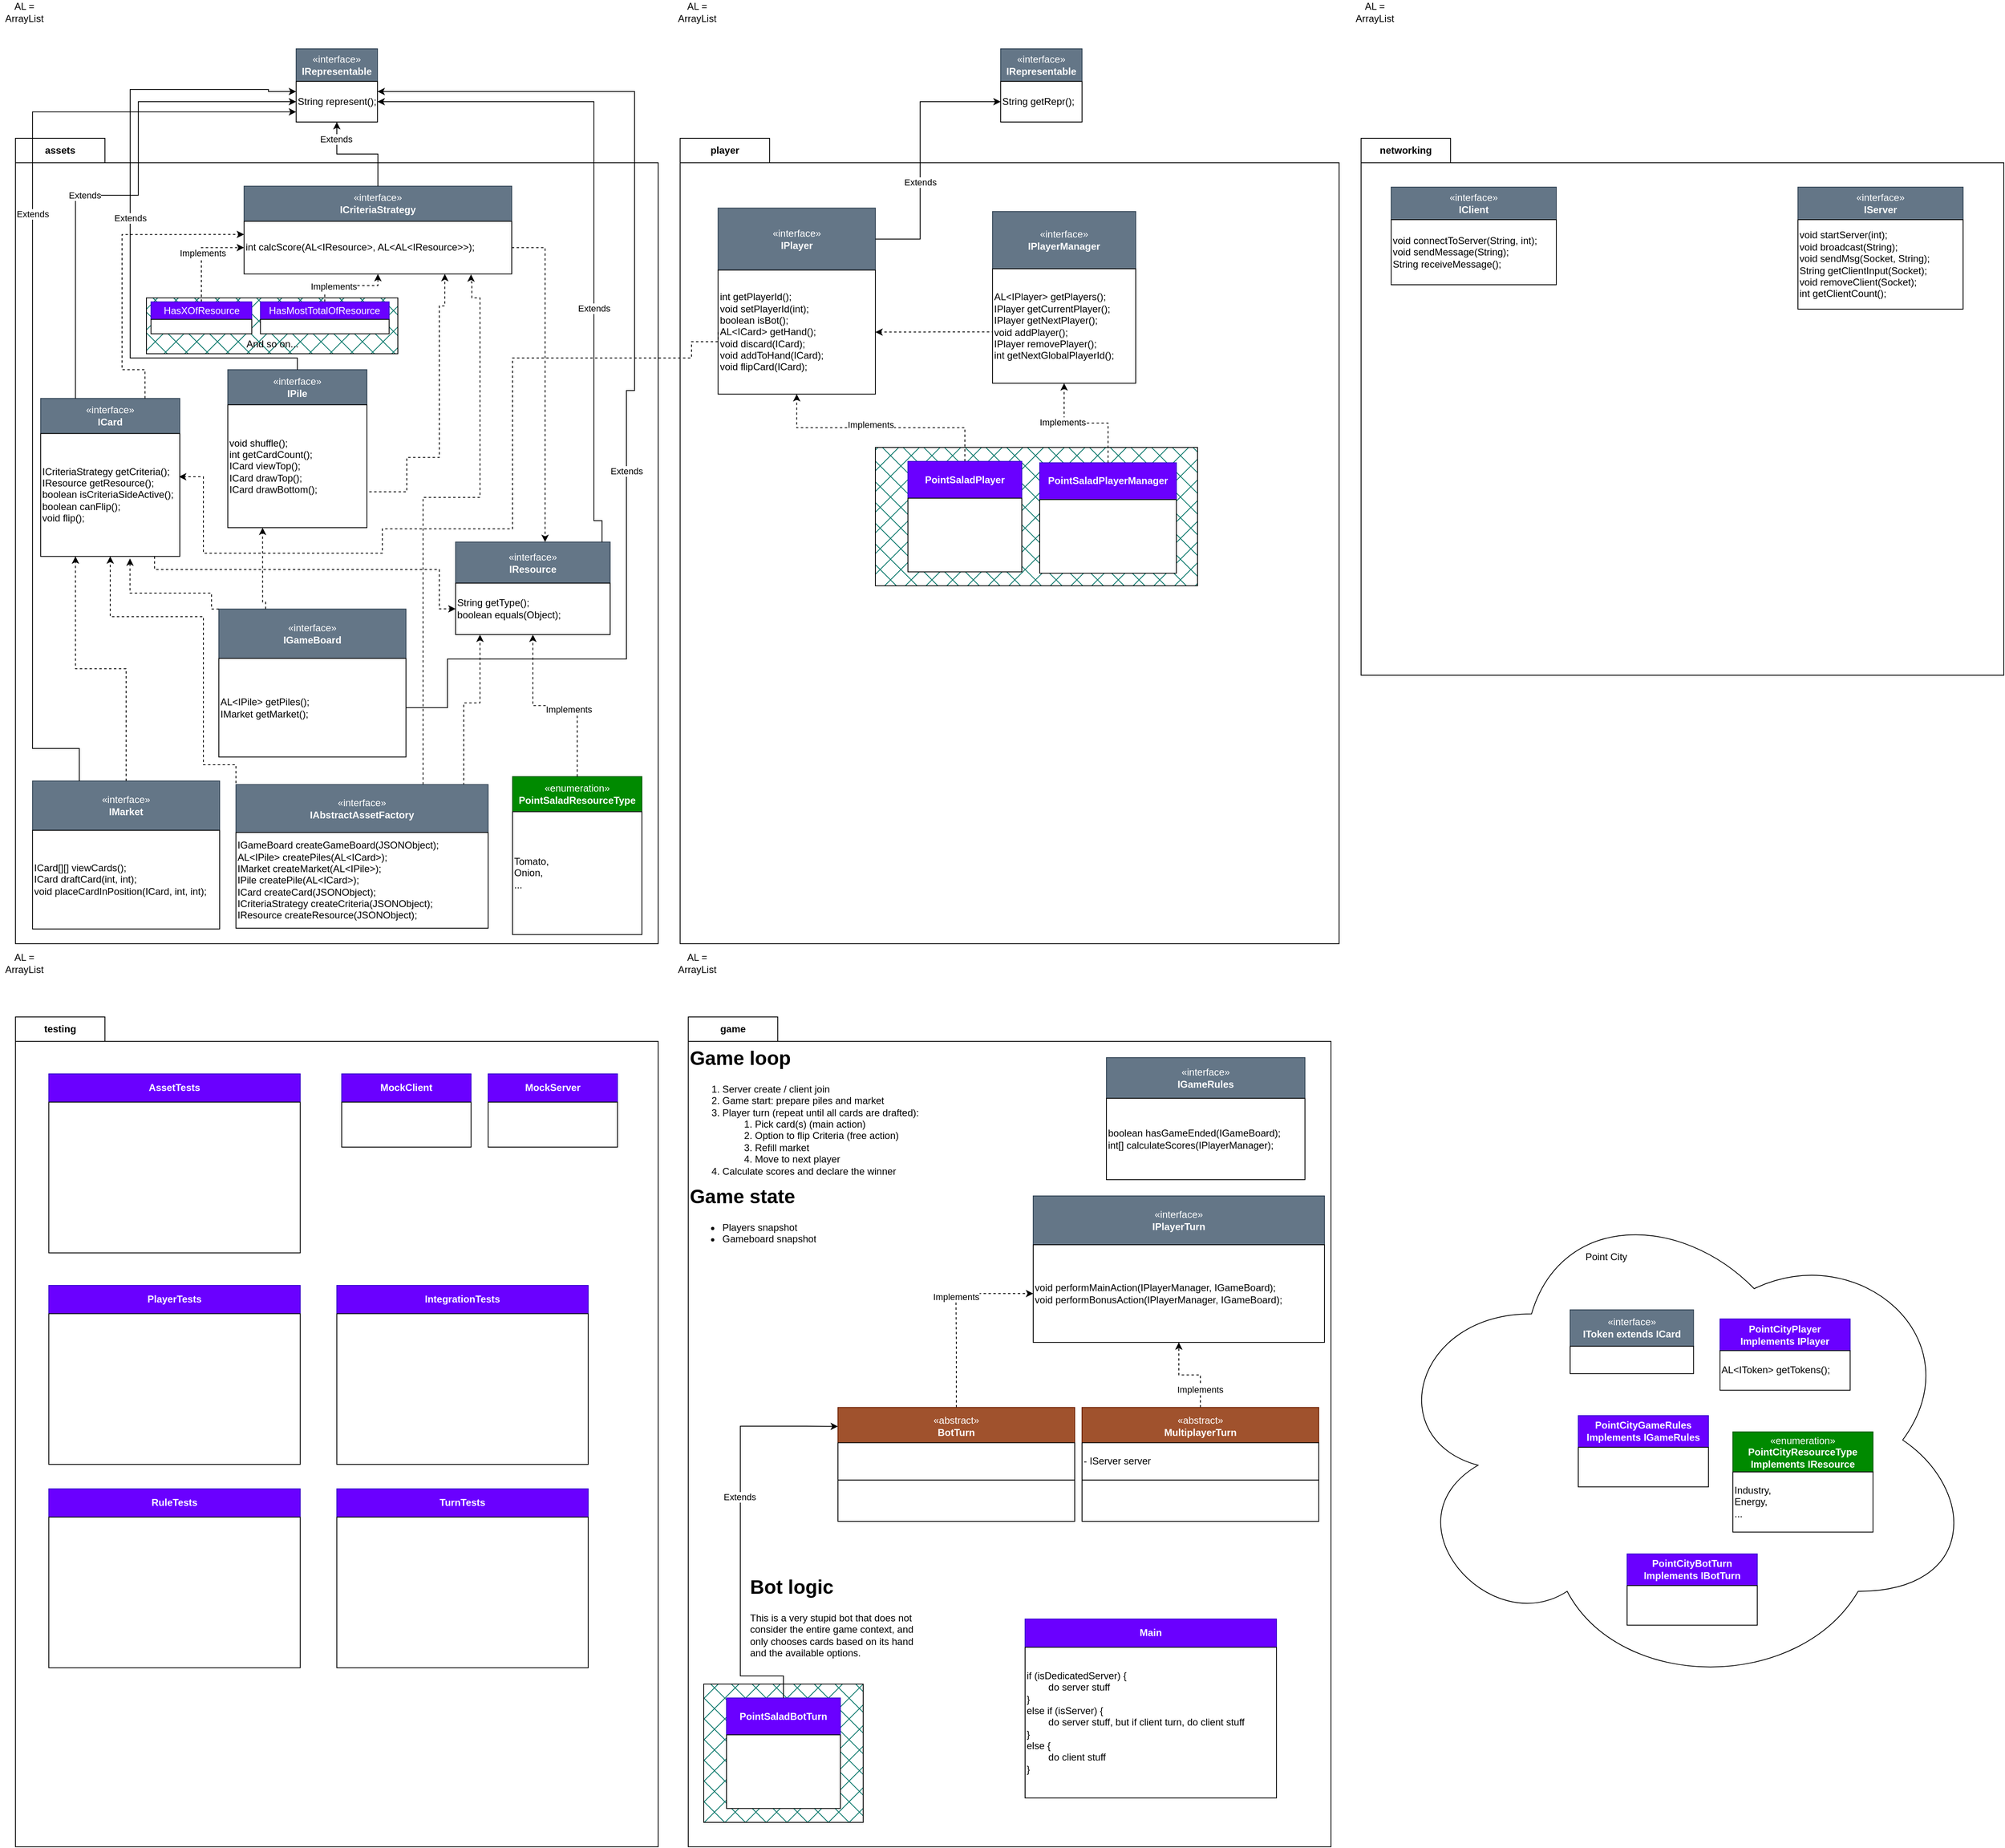 <mxfile version="24.7.17">
  <diagram name="Page-1" id="F4KrW8JxtzPAobyz8DqY">
    <mxGraphModel dx="692" dy="1078" grid="1" gridSize="10" guides="1" tooltips="1" connect="1" arrows="1" fold="1" page="1" pageScale="1" pageWidth="827" pageHeight="1169" math="0" shadow="0">
      <root>
        <mxCell id="0" />
        <mxCell id="1" parent="0" />
        <mxCell id="SN2yluZUW8M9mS18KECz-75" value="player" style="shape=folder;fontStyle=1;tabWidth=110;tabHeight=30;tabPosition=left;html=1;boundedLbl=1;labelInHeader=1;container=1;collapsible=0;whiteSpace=wrap;" parent="1" vertex="1">
          <mxGeometry x="836" y="170" width="810" height="990" as="geometry" />
        </mxCell>
        <mxCell id="SN2yluZUW8M9mS18KECz-76" value="" style="html=1;strokeColor=none;resizeWidth=1;resizeHeight=1;fillColor=none;part=1;connectable=0;allowArrows=0;deletable=0;whiteSpace=wrap;" parent="SN2yluZUW8M9mS18KECz-75" vertex="1">
          <mxGeometry width="810" height="914.726" relative="1" as="geometry">
            <mxPoint y="30" as="offset" />
          </mxGeometry>
        </mxCell>
        <mxCell id="FavM__Tn094tiXzaovP9-73" value="" style="group" parent="SN2yluZUW8M9mS18KECz-75" vertex="1" connectable="0">
          <mxGeometry x="46.66" y="85.756" width="193.34" height="228.681" as="geometry" />
        </mxCell>
        <mxCell id="FavM__Tn094tiXzaovP9-74" value="«interface»&lt;br&gt;&lt;b&gt;IPlayer&lt;/b&gt;" style="html=1;whiteSpace=wrap;movable=1;resizable=1;rotatable=1;deletable=1;editable=1;locked=0;connectable=1;fillColor=#647687;fontColor=#ffffff;strokeColor=#314354;" parent="FavM__Tn094tiXzaovP9-73" vertex="1">
          <mxGeometry width="193.34" height="76.227" as="geometry" />
        </mxCell>
        <mxCell id="FavM__Tn094tiXzaovP9-75" value="&lt;div&gt;int getPlayerId();&lt;/div&gt;&lt;div&gt;void setPlayerId(int);&lt;/div&gt;&lt;div&gt;&lt;span style=&quot;background-color: initial;&quot;&gt;boolean isBot();&lt;/span&gt;&lt;/div&gt;&lt;div&gt;AL&amp;lt;ICard&amp;gt; getHand();&lt;span style=&quot;background-color: initial;&quot;&gt;&lt;br&gt;&lt;/span&gt;&lt;/div&gt;&lt;div&gt;void discard(ICard);&lt;/div&gt;&lt;div&gt;void addToHand(ICard);&lt;/div&gt;&lt;div&gt;void flipCard(ICard);&lt;/div&gt;" style="rounded=0;whiteSpace=wrap;html=1;align=left;movable=1;resizable=1;rotatable=1;deletable=1;editable=1;locked=0;connectable=1;" parent="FavM__Tn094tiXzaovP9-73" vertex="1">
          <mxGeometry y="76.227" width="193.34" height="152.454" as="geometry" />
        </mxCell>
        <mxCell id="SN2yluZUW8M9mS18KECz-39" style="edgeStyle=orthogonalEdgeStyle;rounded=0;orthogonalLoop=1;jettySize=auto;html=1;entryX=0.5;entryY=1;entryDx=0;entryDy=0;dashed=1;exitX=0.5;exitY=0;exitDx=0;exitDy=0;" parent="SN2yluZUW8M9mS18KECz-75" source="t7THmQA8hoJjXBgSS74K-178" target="FavM__Tn094tiXzaovP9-75" edge="1">
          <mxGeometry relative="1" as="geometry">
            <mxPoint x="137.25" y="651.504" as="sourcePoint" />
          </mxGeometry>
        </mxCell>
        <mxCell id="SN2yluZUW8M9mS18KECz-40" value="Implements" style="edgeLabel;html=1;align=center;verticalAlign=middle;resizable=0;points=[];" parent="SN2yluZUW8M9mS18KECz-39" vertex="1" connectable="0">
          <mxGeometry x="0.087" y="-4" relative="1" as="geometry">
            <mxPoint as="offset" />
          </mxGeometry>
        </mxCell>
        <mxCell id="t7THmQA8hoJjXBgSS74K-83" value="" style="group" parent="SN2yluZUW8M9mS18KECz-75" vertex="1" connectable="0">
          <mxGeometry x="384" y="89.999" width="176" height="211.063" as="geometry" />
        </mxCell>
        <mxCell id="t7THmQA8hoJjXBgSS74K-84" value="«interface»&lt;br&gt;&lt;b&gt;IPlayerManager&lt;/b&gt;" style="html=1;whiteSpace=wrap;movable=1;resizable=1;rotatable=1;deletable=1;editable=1;locked=0;connectable=1;fillColor=#647687;fontColor=#ffffff;strokeColor=#314354;" parent="t7THmQA8hoJjXBgSS74K-83" vertex="1">
          <mxGeometry width="176" height="70.354" as="geometry" />
        </mxCell>
        <mxCell id="t7THmQA8hoJjXBgSS74K-85" value="AL&amp;lt;IPlayer&amp;gt; getPlayers();&lt;div&gt;IPlayer getCurrentPlayer();&lt;br&gt;&lt;div&gt;IPlayer getNextPlayer();&lt;/div&gt;&lt;/div&gt;&lt;div&gt;void addPlayer();&lt;/div&gt;&lt;div&gt;IPlayer removePlayer();&lt;/div&gt;&lt;div&gt;int getNextGlobalPlayerId();&lt;/div&gt;" style="rounded=0;whiteSpace=wrap;html=1;align=left;movable=1;resizable=1;rotatable=1;deletable=1;editable=1;locked=0;connectable=1;" parent="t7THmQA8hoJjXBgSS74K-83" vertex="1">
          <mxGeometry y="70.354" width="176" height="140.709" as="geometry" />
        </mxCell>
        <mxCell id="t7THmQA8hoJjXBgSS74K-100" style="edgeStyle=orthogonalEdgeStyle;rounded=0;orthogonalLoop=1;jettySize=auto;html=1;entryX=1;entryY=0.5;entryDx=0;entryDy=0;dashed=1;" parent="SN2yluZUW8M9mS18KECz-75" target="FavM__Tn094tiXzaovP9-75" edge="1">
          <mxGeometry relative="1" as="geometry">
            <mxPoint x="384" y="240" as="sourcePoint" />
            <Array as="points">
              <mxPoint x="384" y="238" />
              <mxPoint x="334" y="238" />
            </Array>
          </mxGeometry>
        </mxCell>
        <mxCell id="t7THmQA8hoJjXBgSS74K-158" value="" style="rounded=0;whiteSpace=wrap;html=1;fillStyle=cross-hatch;fillColor=#09776a;container=1;" parent="SN2yluZUW8M9mS18KECz-75" vertex="1">
          <mxGeometry x="240" y="380" width="396" height="170" as="geometry">
            <mxRectangle x="214" y="810" width="50" height="40" as="alternateBounds" />
          </mxGeometry>
        </mxCell>
        <mxCell id="t7THmQA8hoJjXBgSS74K-174" value="" style="group" parent="t7THmQA8hoJjXBgSS74K-158" vertex="1" connectable="0">
          <mxGeometry x="201.99" y="18.8" width="168.01" height="135.78" as="geometry" />
        </mxCell>
        <mxCell id="t7THmQA8hoJjXBgSS74K-175" value="&lt;b&gt;PointSaladPlayerManager&lt;/b&gt;" style="html=1;whiteSpace=wrap;movable=1;resizable=1;rotatable=1;deletable=1;editable=1;locked=0;connectable=1;fillColor=#6a00ff;fontColor=#ffffff;strokeColor=#3700CC;" parent="t7THmQA8hoJjXBgSS74K-174" vertex="1">
          <mxGeometry width="168.01" height="45.26" as="geometry" />
        </mxCell>
        <mxCell id="t7THmQA8hoJjXBgSS74K-176" value="" style="rounded=0;whiteSpace=wrap;html=1;align=left;movable=1;resizable=1;rotatable=1;deletable=1;editable=1;locked=0;connectable=1;" parent="t7THmQA8hoJjXBgSS74K-174" vertex="1">
          <mxGeometry y="45.26" width="168.01" height="90.52" as="geometry" />
        </mxCell>
        <mxCell id="t7THmQA8hoJjXBgSS74K-177" value="" style="group" parent="t7THmQA8hoJjXBgSS74K-158" vertex="1" connectable="0">
          <mxGeometry x="39.997" y="17.114" width="139.977" height="135.78" as="geometry" />
        </mxCell>
        <mxCell id="t7THmQA8hoJjXBgSS74K-178" value="&lt;b&gt;PointSaladPlayer&lt;/b&gt;" style="html=1;whiteSpace=wrap;movable=1;resizable=1;rotatable=1;deletable=1;editable=1;locked=0;connectable=1;fillColor=#6a00ff;fontColor=#ffffff;strokeColor=#3700CC;" parent="t7THmQA8hoJjXBgSS74K-177" vertex="1">
          <mxGeometry width="139.977" height="45.26" as="geometry" />
        </mxCell>
        <mxCell id="t7THmQA8hoJjXBgSS74K-179" value="" style="rounded=0;whiteSpace=wrap;html=1;align=left;movable=1;resizable=1;rotatable=1;deletable=1;editable=1;locked=0;connectable=1;" parent="t7THmQA8hoJjXBgSS74K-177" vertex="1">
          <mxGeometry y="45.26" width="139.977" height="90.52" as="geometry" />
        </mxCell>
        <mxCell id="t7THmQA8hoJjXBgSS74K-180" style="edgeStyle=orthogonalEdgeStyle;rounded=0;orthogonalLoop=1;jettySize=auto;html=1;entryX=0.5;entryY=1;entryDx=0;entryDy=0;dashed=1;" parent="SN2yluZUW8M9mS18KECz-75" source="t7THmQA8hoJjXBgSS74K-175" target="t7THmQA8hoJjXBgSS74K-85" edge="1">
          <mxGeometry relative="1" as="geometry" />
        </mxCell>
        <mxCell id="t7THmQA8hoJjXBgSS74K-181" value="Implements" style="edgeLabel;html=1;align=center;verticalAlign=middle;resizable=0;points=[];" parent="t7THmQA8hoJjXBgSS74K-180" vertex="1" connectable="0">
          <mxGeometry x="0.373" y="2" relative="1" as="geometry">
            <mxPoint as="offset" />
          </mxGeometry>
        </mxCell>
        <mxCell id="SN2yluZUW8M9mS18KECz-71" value="assets" style="shape=folder;fontStyle=1;tabWidth=110;tabHeight=30;tabPosition=left;html=1;boundedLbl=1;labelInHeader=1;container=1;collapsible=0;whiteSpace=wrap;" parent="1" vertex="1">
          <mxGeometry x="19" y="170" width="790" height="990" as="geometry" />
        </mxCell>
        <mxCell id="SN2yluZUW8M9mS18KECz-72" value="" style="html=1;strokeColor=none;resizeWidth=1;resizeHeight=1;fillColor=none;part=1;connectable=0;allowArrows=0;deletable=0;whiteSpace=wrap;" parent="SN2yluZUW8M9mS18KECz-71" vertex="1">
          <mxGeometry width="790" height="941.502" relative="1" as="geometry">
            <mxPoint y="30" as="offset" />
          </mxGeometry>
        </mxCell>
        <mxCell id="SN2yluZUW8M9mS18KECz-16" value="" style="group" parent="SN2yluZUW8M9mS18KECz-71" vertex="1" connectable="0">
          <mxGeometry x="31" y="319.718" width="171" height="194.185" as="geometry" />
        </mxCell>
        <mxCell id="SN2yluZUW8M9mS18KECz-17" value="«interface»&lt;br&gt;&lt;b&gt;ICard&lt;/b&gt;" style="html=1;whiteSpace=wrap;movable=1;resizable=1;rotatable=1;deletable=1;editable=1;locked=0;connectable=1;fillColor=#647687;fontColor=#ffffff;strokeColor=#314354;" parent="SN2yluZUW8M9mS18KECz-16" vertex="1">
          <mxGeometry width="171" height="43.152" as="geometry" />
        </mxCell>
        <mxCell id="SN2yluZUW8M9mS18KECz-18" value="&lt;div&gt;&lt;span style=&quot;background-color: initial;&quot;&gt;ICriteriaStrategy getCriteria();&lt;/span&gt;&lt;br&gt;&lt;/div&gt;&lt;div&gt;IResource getResource();&lt;/div&gt;&lt;div&gt;boolean isCriteriaSideActive();&lt;/div&gt;&lt;div&gt;boolean canFlip();&lt;/div&gt;&lt;div&gt;void flip();&lt;/div&gt;" style="rounded=0;whiteSpace=wrap;html=1;align=left;movable=1;resizable=1;rotatable=1;deletable=1;editable=1;locked=0;connectable=1;" parent="SN2yluZUW8M9mS18KECz-16" vertex="1">
          <mxGeometry y="43.152" width="171" height="151.033" as="geometry" />
        </mxCell>
        <mxCell id="FavM__Tn094tiXzaovP9-109" value="" style="group" parent="SN2yluZUW8M9mS18KECz-71" vertex="1" connectable="0">
          <mxGeometry x="541" y="496.25" width="190" height="113.75" as="geometry" />
        </mxCell>
        <mxCell id="FavM__Tn094tiXzaovP9-51" value="«interface»&lt;br&gt;&lt;b&gt;IResource&lt;/b&gt;" style="html=1;whiteSpace=wrap;movable=1;resizable=1;rotatable=1;deletable=1;editable=1;locked=0;connectable=1;fillColor=#647687;fontColor=#ffffff;strokeColor=#314354;" parent="FavM__Tn094tiXzaovP9-109" vertex="1">
          <mxGeometry width="190" height="50.556" as="geometry" />
        </mxCell>
        <mxCell id="FavM__Tn094tiXzaovP9-52" value="String getType();&lt;div&gt;boolean equals(Object);&lt;/div&gt;" style="rounded=0;whiteSpace=wrap;html=1;align=left;movable=1;resizable=1;rotatable=1;deletable=1;editable=1;locked=0;connectable=1;" parent="FavM__Tn094tiXzaovP9-109" vertex="1">
          <mxGeometry y="50.556" width="190" height="63.194" as="geometry" />
        </mxCell>
        <mxCell id="SN2yluZUW8M9mS18KECz-83" value="" style="group" parent="SN2yluZUW8M9mS18KECz-71" vertex="1" connectable="0">
          <mxGeometry x="281" y="58.844" width="329" height="107.88" as="geometry" />
        </mxCell>
        <mxCell id="SN2yluZUW8M9mS18KECz-84" value="«interface»&lt;br&gt;&lt;b&gt;ICriteriaStrategy&lt;/b&gt;" style="html=1;whiteSpace=wrap;movable=1;resizable=1;rotatable=1;deletable=1;editable=1;locked=0;connectable=1;fillColor=#647687;fontColor=#ffffff;strokeColor=#314354;" parent="SN2yluZUW8M9mS18KECz-83" vertex="1">
          <mxGeometry width="329" height="43.152" as="geometry" />
        </mxCell>
        <mxCell id="SN2yluZUW8M9mS18KECz-85" value="&lt;div&gt;&lt;div&gt;&lt;span style=&quot;background-color: initial;&quot;&gt;int calcScore(AL&amp;lt;IResource&amp;gt;, AL&amp;lt;AL&amp;lt;IResource&amp;gt;&amp;gt;);&lt;/span&gt;&lt;br&gt;&lt;/div&gt;&lt;/div&gt;" style="rounded=0;whiteSpace=wrap;html=1;align=left;movable=1;resizable=1;rotatable=1;deletable=1;editable=1;locked=0;connectable=1;perimeterSpacing=0;" parent="SN2yluZUW8M9mS18KECz-83" vertex="1">
          <mxGeometry y="43.152" width="329" height="64.728" as="geometry" />
        </mxCell>
        <mxCell id="SN2yluZUW8M9mS18KECz-89" style="edgeStyle=orthogonalEdgeStyle;rounded=0;orthogonalLoop=1;jettySize=auto;html=1;dashed=1;entryX=0;entryY=0.5;entryDx=0;entryDy=0;" parent="SN2yluZUW8M9mS18KECz-71" source="SN2yluZUW8M9mS18KECz-18" target="FavM__Tn094tiXzaovP9-52" edge="1">
          <mxGeometry relative="1" as="geometry">
            <Array as="points">
              <mxPoint x="171" y="530" />
              <mxPoint x="521" y="530" />
              <mxPoint x="521" y="578" />
            </Array>
          </mxGeometry>
        </mxCell>
        <mxCell id="SN2yluZUW8M9mS18KECz-93" style="edgeStyle=orthogonalEdgeStyle;rounded=0;orthogonalLoop=1;jettySize=auto;html=1;entryX=0;entryY=0.5;entryDx=0;entryDy=0;dashed=1;" parent="SN2yluZUW8M9mS18KECz-71" source="SN2yluZUW8M9mS18KECz-91" target="SN2yluZUW8M9mS18KECz-85" edge="1">
          <mxGeometry relative="1" as="geometry" />
        </mxCell>
        <mxCell id="SN2yluZUW8M9mS18KECz-94" value="Implements" style="edgeLabel;html=1;align=center;verticalAlign=middle;resizable=0;points=[];" parent="SN2yluZUW8M9mS18KECz-93" vertex="1" connectable="0">
          <mxGeometry x="0.007" y="-1" relative="1" as="geometry">
            <mxPoint as="offset" />
          </mxGeometry>
        </mxCell>
        <mxCell id="SN2yluZUW8M9mS18KECz-99" style="edgeStyle=orthogonalEdgeStyle;rounded=0;orthogonalLoop=1;jettySize=auto;html=1;dashed=1;" parent="SN2yluZUW8M9mS18KECz-71" source="SN2yluZUW8M9mS18KECz-97" target="SN2yluZUW8M9mS18KECz-85" edge="1">
          <mxGeometry relative="1" as="geometry" />
        </mxCell>
        <mxCell id="SN2yluZUW8M9mS18KECz-100" value="Implements" style="edgeLabel;html=1;align=center;verticalAlign=middle;resizable=0;points=[];" parent="SN2yluZUW8M9mS18KECz-99" vertex="1" connectable="0">
          <mxGeometry x="-0.386" y="-1" relative="1" as="geometry">
            <mxPoint as="offset" />
          </mxGeometry>
        </mxCell>
        <mxCell id="SN2yluZUW8M9mS18KECz-130" value="" style="group" parent="SN2yluZUW8M9mS18KECz-71" vertex="1" connectable="0">
          <mxGeometry x="611" y="784.585" width="159" height="194.185" as="geometry" />
        </mxCell>
        <mxCell id="SN2yluZUW8M9mS18KECz-139" value="" style="edgeStyle=orthogonalEdgeStyle;rounded=0;orthogonalLoop=1;jettySize=auto;html=1;" parent="SN2yluZUW8M9mS18KECz-130" source="SN2yluZUW8M9mS18KECz-131" target="SN2yluZUW8M9mS18KECz-132" edge="1">
          <mxGeometry relative="1" as="geometry" />
        </mxCell>
        <mxCell id="SN2yluZUW8M9mS18KECz-131" value="«enumeration»&lt;br&gt;&lt;b&gt;PointSaladResourceType&lt;/b&gt;" style="html=1;whiteSpace=wrap;movable=1;resizable=1;rotatable=1;deletable=1;editable=1;locked=0;connectable=1;fillColor=#008a00;strokeColor=#005700;fontColor=#ffffff;" parent="SN2yluZUW8M9mS18KECz-130" vertex="1">
          <mxGeometry width="159" height="43.152" as="geometry" />
        </mxCell>
        <mxCell id="SN2yluZUW8M9mS18KECz-132" value="&lt;div&gt;Tomato,&lt;/div&gt;&lt;div&gt;Onion,&lt;/div&gt;&lt;div&gt;...&lt;/div&gt;" style="rounded=0;whiteSpace=wrap;html=1;align=left;movable=1;resizable=1;rotatable=1;deletable=1;editable=1;locked=0;connectable=1;" parent="SN2yluZUW8M9mS18KECz-130" vertex="1">
          <mxGeometry y="43.152" width="159" height="151.033" as="geometry" />
        </mxCell>
        <mxCell id="SN2yluZUW8M9mS18KECz-133" style="edgeStyle=orthogonalEdgeStyle;rounded=0;orthogonalLoop=1;jettySize=auto;html=1;entryX=0.5;entryY=1;entryDx=0;entryDy=0;dashed=1;" parent="SN2yluZUW8M9mS18KECz-71" source="SN2yluZUW8M9mS18KECz-131" target="FavM__Tn094tiXzaovP9-52" edge="1">
          <mxGeometry relative="1" as="geometry" />
        </mxCell>
        <mxCell id="SN2yluZUW8M9mS18KECz-134" value="Implements" style="edgeLabel;html=1;align=center;verticalAlign=middle;resizable=0;points=[];" parent="SN2yluZUW8M9mS18KECz-133" vertex="1" connectable="0">
          <mxGeometry x="-0.141" y="3" relative="1" as="geometry">
            <mxPoint y="1" as="offset" />
          </mxGeometry>
        </mxCell>
        <mxCell id="SN2yluZUW8M9mS18KECz-138" value="" style="group" parent="SN2yluZUW8M9mS18KECz-71" vertex="1" connectable="0">
          <mxGeometry x="161" y="196.146" width="309" height="68.651" as="geometry" />
        </mxCell>
        <mxCell id="SN2yluZUW8M9mS18KECz-104" value="" style="rounded=0;whiteSpace=wrap;html=1;fillStyle=cross-hatch;fillColor=#09776a;" parent="SN2yluZUW8M9mS18KECz-138" vertex="1">
          <mxGeometry width="309" height="68.651" as="geometry" />
        </mxCell>
        <mxCell id="SN2yluZUW8M9mS18KECz-137" value="" style="group" parent="SN2yluZUW8M9mS18KECz-138" vertex="1" connectable="0">
          <mxGeometry x="5.628" y="4.904" width="292.678" height="58.844" as="geometry" />
        </mxCell>
        <mxCell id="SN2yluZUW8M9mS18KECz-95" value="" style="group" parent="SN2yluZUW8M9mS18KECz-137" vertex="1" connectable="0">
          <mxGeometry width="292.678" height="58.844" as="geometry" />
        </mxCell>
        <mxCell id="SN2yluZUW8M9mS18KECz-91" value="&lt;div&gt;&lt;span style=&quot;background-color: initial;&quot;&gt;HasXOfResource&lt;/span&gt;&lt;br&gt;&lt;/div&gt;" style="html=1;whiteSpace=wrap;movable=1;resizable=1;rotatable=1;deletable=1;editable=1;locked=0;connectable=1;fillColor=#6a00ff;fontColor=#ffffff;strokeColor=#3700CC;" parent="SN2yluZUW8M9mS18KECz-95" vertex="1">
          <mxGeometry width="123.825" height="21.576" as="geometry" />
        </mxCell>
        <mxCell id="SN2yluZUW8M9mS18KECz-92" value="&lt;div&gt;&lt;div&gt;&lt;br&gt;&lt;/div&gt;&lt;/div&gt;" style="rounded=0;whiteSpace=wrap;html=1;align=left;movable=1;resizable=1;rotatable=1;deletable=1;editable=1;locked=0;connectable=1;perimeterSpacing=0;" parent="SN2yluZUW8M9mS18KECz-95" vertex="1">
          <mxGeometry y="21.576" width="123.825" height="17.653" as="geometry" />
        </mxCell>
        <mxCell id="SN2yluZUW8M9mS18KECz-105" value="And so on..." style="text;html=1;align=center;verticalAlign=middle;whiteSpace=wrap;rounded=0;" parent="SN2yluZUW8M9mS18KECz-138" vertex="1">
          <mxGeometry x="86.66" y="50.37" width="135.67" height="13.377" as="geometry" />
        </mxCell>
        <mxCell id="SN2yluZUW8M9mS18KECz-96" value="" style="group" parent="SN2yluZUW8M9mS18KECz-138" vertex="1" connectable="0">
          <mxGeometry x="140.119" y="4.903" width="158.18" height="39.228" as="geometry" />
        </mxCell>
        <mxCell id="SN2yluZUW8M9mS18KECz-97" value="&lt;div&gt;&lt;span style=&quot;background-color: initial;&quot;&gt;HasMostTotalOfResource&lt;/span&gt;&lt;br&gt;&lt;/div&gt;" style="html=1;whiteSpace=wrap;movable=1;resizable=1;rotatable=1;deletable=1;editable=1;locked=0;connectable=1;fillColor=#6a00ff;fontColor=#ffffff;strokeColor=#3700CC;" parent="SN2yluZUW8M9mS18KECz-96" vertex="1">
          <mxGeometry width="158.18" height="21.575" as="geometry" />
        </mxCell>
        <mxCell id="SN2yluZUW8M9mS18KECz-98" value="&lt;div&gt;&lt;div&gt;&lt;br&gt;&lt;/div&gt;&lt;/div&gt;" style="rounded=0;whiteSpace=wrap;html=1;align=left;movable=1;resizable=1;rotatable=1;deletable=1;editable=1;locked=0;connectable=1;perimeterSpacing=0;" parent="SN2yluZUW8M9mS18KECz-96" vertex="1">
          <mxGeometry y="21.575" width="158.18" height="17.653" as="geometry" />
        </mxCell>
        <mxCell id="SN2yluZUW8M9mS18KECz-148" style="edgeStyle=orthogonalEdgeStyle;rounded=0;orthogonalLoop=1;jettySize=auto;html=1;exitX=0.75;exitY=0;exitDx=0;exitDy=0;entryX=0;entryY=0.25;entryDx=0;entryDy=0;dashed=1;" parent="SN2yluZUW8M9mS18KECz-71" source="SN2yluZUW8M9mS18KECz-17" target="SN2yluZUW8M9mS18KECz-85" edge="1">
          <mxGeometry relative="1" as="geometry">
            <Array as="points">
              <mxPoint x="159" y="284.412" />
              <mxPoint x="131" y="284.412" />
              <mxPoint x="131" y="117.688" />
            </Array>
          </mxGeometry>
        </mxCell>
        <mxCell id="SN2yluZUW8M9mS18KECz-149" style="edgeStyle=orthogonalEdgeStyle;rounded=0;orthogonalLoop=1;jettySize=auto;html=1;exitX=1;exitY=0.5;exitDx=0;exitDy=0;dashed=1;" parent="SN2yluZUW8M9mS18KECz-71" source="SN2yluZUW8M9mS18KECz-85" target="FavM__Tn094tiXzaovP9-51" edge="1">
          <mxGeometry relative="1" as="geometry">
            <Array as="points">
              <mxPoint x="651" y="134" />
            </Array>
          </mxGeometry>
        </mxCell>
        <mxCell id="SN2yluZUW8M9mS18KECz-150" style="edgeStyle=orthogonalEdgeStyle;rounded=0;orthogonalLoop=1;jettySize=auto;html=1;entryX=0.5;entryY=1;entryDx=0;entryDy=0;dashed=1;exitX=0;exitY=0.25;exitDx=0;exitDy=0;" parent="SN2yluZUW8M9mS18KECz-71" source="SN2yluZUW8M9mS18KECz-82" target="SN2yluZUW8M9mS18KECz-18" edge="1">
          <mxGeometry relative="1" as="geometry">
            <Array as="points">
              <mxPoint x="271" y="770" />
              <mxPoint x="231" y="770" />
              <mxPoint x="231" y="588" />
              <mxPoint x="117" y="588" />
            </Array>
          </mxGeometry>
        </mxCell>
        <mxCell id="SN2yluZUW8M9mS18KECz-151" style="edgeStyle=orthogonalEdgeStyle;rounded=0;orthogonalLoop=1;jettySize=auto;html=1;dashed=1;exitX=0.885;exitY=0.02;exitDx=0;exitDy=0;exitPerimeter=0;" parent="SN2yluZUW8M9mS18KECz-71" source="SN2yluZUW8M9mS18KECz-81" edge="1">
          <mxGeometry relative="1" as="geometry">
            <Array as="points">
              <mxPoint x="551" y="796" />
              <mxPoint x="551" y="694" />
              <mxPoint x="571" y="694" />
            </Array>
            <mxPoint x="571" y="610" as="targetPoint" />
          </mxGeometry>
        </mxCell>
        <mxCell id="SN2yluZUW8M9mS18KECz-152" style="edgeStyle=orthogonalEdgeStyle;rounded=0;orthogonalLoop=1;jettySize=auto;html=1;entryX=0.848;entryY=1.008;entryDx=0;entryDy=0;dashed=1;entryPerimeter=0;" parent="SN2yluZUW8M9mS18KECz-71" source="SN2yluZUW8M9mS18KECz-81" target="SN2yluZUW8M9mS18KECz-85" edge="1">
          <mxGeometry relative="1" as="geometry">
            <Array as="points">
              <mxPoint x="501" y="441.329" />
              <mxPoint x="571" y="441.329" />
              <mxPoint x="571" y="196.146" />
              <mxPoint x="561" y="196.146" />
              <mxPoint x="561" y="176.532" />
              <mxPoint x="560" y="176.532" />
            </Array>
          </mxGeometry>
        </mxCell>
        <mxCell id="SN2yluZUW8M9mS18KECz-165" value="" style="group" parent="SN2yluZUW8M9mS18KECz-71" vertex="1" connectable="0">
          <mxGeometry x="261" y="284.412" width="171" height="194.185" as="geometry" />
        </mxCell>
        <mxCell id="SN2yluZUW8M9mS18KECz-166" value="«interface»&lt;br&gt;&lt;b&gt;IPile&lt;/b&gt;" style="html=1;whiteSpace=wrap;movable=1;resizable=1;rotatable=1;deletable=1;editable=1;locked=0;connectable=1;fillColor=#647687;fontColor=#ffffff;strokeColor=#314354;" parent="SN2yluZUW8M9mS18KECz-165" vertex="1">
          <mxGeometry width="171" height="43.152" as="geometry" />
        </mxCell>
        <mxCell id="SN2yluZUW8M9mS18KECz-167" value="&lt;div&gt;&lt;span style=&quot;background-color: initial;&quot;&gt;void shuffle();&lt;/span&gt;&lt;br&gt;&lt;/div&gt;&lt;div&gt;int getCardCount();&lt;span style=&quot;background-color: initial;&quot;&gt;&lt;br&gt;&lt;/span&gt;&lt;/div&gt;&lt;div&gt;ICard viewTop();&lt;br&gt;&lt;/div&gt;&lt;div&gt;ICard drawTop();&lt;/div&gt;&lt;div&gt;ICard drawBottom();&lt;/div&gt;" style="rounded=0;whiteSpace=wrap;html=1;align=left;movable=1;resizable=1;rotatable=1;deletable=1;editable=1;locked=0;connectable=1;" parent="SN2yluZUW8M9mS18KECz-165" vertex="1">
          <mxGeometry y="43.152" width="171" height="151.033" as="geometry" />
        </mxCell>
        <mxCell id="SN2yluZUW8M9mS18KECz-173" style="edgeStyle=orthogonalEdgeStyle;rounded=0;orthogonalLoop=1;jettySize=auto;html=1;exitX=1;exitY=0.25;exitDx=0;exitDy=0;dashed=1;entryX=0.75;entryY=1;entryDx=0;entryDy=0;" parent="SN2yluZUW8M9mS18KECz-71" source="SN2yluZUW8M9mS18KECz-167" target="SN2yluZUW8M9mS18KECz-85" edge="1">
          <mxGeometry relative="1" as="geometry">
            <mxPoint x="528" y="176.532" as="targetPoint" />
            <Array as="points">
              <mxPoint x="432" y="434.464" />
              <mxPoint x="481" y="434.464" />
              <mxPoint x="481" y="392.292" />
              <mxPoint x="521" y="392.292" />
              <mxPoint x="521" y="205.954" />
              <mxPoint x="528" y="205.954" />
            </Array>
          </mxGeometry>
        </mxCell>
        <mxCell id="SN2yluZUW8M9mS18KECz-169" value="" style="group" parent="SN2yluZUW8M9mS18KECz-71" vertex="1" connectable="0">
          <mxGeometry x="250" y="578.63" width="230" height="181.88" as="geometry" />
        </mxCell>
        <mxCell id="SN2yluZUW8M9mS18KECz-170" value="«interface»&lt;br&gt;&lt;b&gt;IGameBoard&lt;/b&gt;" style="html=1;whiteSpace=wrap;movable=1;resizable=1;rotatable=1;deletable=1;editable=1;locked=0;connectable=1;fillColor=#647687;fontColor=#ffffff;strokeColor=#314354;" parent="SN2yluZUW8M9mS18KECz-169" vertex="1">
          <mxGeometry width="230.0" height="60.627" as="geometry" />
        </mxCell>
        <mxCell id="SN2yluZUW8M9mS18KECz-171" value="&lt;div&gt;&lt;div&gt;&lt;span style=&quot;background-color: initial;&quot;&gt;AL&amp;lt;IPile&amp;gt; getPiles();&lt;/span&gt;&lt;br&gt;&lt;/div&gt;&lt;/div&gt;&lt;div&gt;IMarket getMarket();&lt;/div&gt;" style="rounded=0;whiteSpace=wrap;html=1;align=left;movable=1;resizable=1;rotatable=1;deletable=1;editable=1;locked=0;connectable=1;" parent="SN2yluZUW8M9mS18KECz-169" vertex="1">
          <mxGeometry y="60.627" width="230.0" height="121.253" as="geometry" />
        </mxCell>
        <mxCell id="t7THmQA8hoJjXBgSS74K-101" value="" style="group" parent="SN2yluZUW8M9mS18KECz-71" vertex="1" connectable="0">
          <mxGeometry x="271" y="794.394" width="310" height="176.532" as="geometry" />
        </mxCell>
        <mxCell id="SN2yluZUW8M9mS18KECz-81" value="«interface»&lt;br&gt;&lt;b&gt;IAbstractAssetFactory&lt;/b&gt;" style="html=1;whiteSpace=wrap;movable=1;resizable=1;rotatable=1;deletable=1;editable=1;locked=0;connectable=1;fillColor=#647687;fontColor=#ffffff;strokeColor=#314354;" parent="t7THmQA8hoJjXBgSS74K-101" vertex="1">
          <mxGeometry width="310" height="58.844" as="geometry" />
        </mxCell>
        <mxCell id="SN2yluZUW8M9mS18KECz-82" value="&lt;div&gt;IGameBoard createGameBoard(JSONObject);&lt;/div&gt;&lt;div&gt;&lt;span style=&quot;background-color: initial;&quot;&gt;AL&amp;lt;IPile&amp;gt; createPiles(AL&amp;lt;ICard&amp;gt;);&lt;/span&gt;&lt;br&gt;&lt;/div&gt;&lt;div&gt;&lt;div&gt;IMarket createMarket(AL&amp;lt;IPile&amp;gt;);&lt;/div&gt;&lt;/div&gt;&lt;div&gt;IPile createPile(AL&amp;lt;ICard&amp;gt;);&lt;/div&gt;&lt;div&gt;&lt;span style=&quot;background-color: initial;&quot;&gt;ICard &lt;/span&gt;&lt;span style=&quot;background-color: initial;&quot; class=&quot;hljs-title function_&quot;&gt;createCard&lt;/span&gt;&lt;span style=&quot;background-color: initial;&quot; class=&quot;hljs-params&quot;&gt;(JSONObject)&lt;/span&gt;&lt;span style=&quot;background-color: initial;&quot;&gt;;&lt;/span&gt;&lt;br&gt;&lt;/div&gt;&lt;div&gt;ICriteriaStrategy&amp;nbsp;&lt;span class=&quot;hljs-title function_&quot;&gt;createCriteria&lt;/span&gt;&lt;span class=&quot;hljs-params&quot;&gt;(JSONObject)&lt;/span&gt;;&lt;br&gt;IResource &lt;span class=&quot;hljs-title function_&quot;&gt;createResource&lt;/span&gt;&lt;span class=&quot;hljs-params&quot;&gt;(JSONObject)&lt;/span&gt;;&lt;/div&gt;" style="rounded=0;whiteSpace=wrap;html=1;align=left;movable=1;resizable=1;rotatable=1;deletable=1;editable=1;locked=0;connectable=1;" parent="t7THmQA8hoJjXBgSS74K-101" vertex="1">
          <mxGeometry y="58.844" width="310" height="117.688" as="geometry" />
        </mxCell>
        <mxCell id="t7THmQA8hoJjXBgSS74K-102" style="edgeStyle=orthogonalEdgeStyle;rounded=0;orthogonalLoop=1;jettySize=auto;html=1;exitX=0.25;exitY=0;exitDx=0;exitDy=0;entryX=0.25;entryY=1;entryDx=0;entryDy=0;dashed=1;" parent="SN2yluZUW8M9mS18KECz-71" source="SN2yluZUW8M9mS18KECz-170" target="SN2yluZUW8M9mS18KECz-167" edge="1">
          <mxGeometry relative="1" as="geometry">
            <Array as="points">
              <mxPoint x="308" y="570" />
              <mxPoint x="304" y="570" />
            </Array>
          </mxGeometry>
        </mxCell>
        <mxCell id="t7THmQA8hoJjXBgSS74K-103" style="edgeStyle=orthogonalEdgeStyle;rounded=0;orthogonalLoop=1;jettySize=auto;html=1;entryX=0.642;entryY=1.017;entryDx=0;entryDy=0;entryPerimeter=0;exitX=0;exitY=0;exitDx=0;exitDy=0;dashed=1;" parent="SN2yluZUW8M9mS18KECz-71" source="SN2yluZUW8M9mS18KECz-170" target="SN2yluZUW8M9mS18KECz-18" edge="1">
          <mxGeometry relative="1" as="geometry">
            <Array as="points">
              <mxPoint x="241" y="578.631" />
              <mxPoint x="241" y="559.017" />
              <mxPoint x="141" y="559.017" />
            </Array>
          </mxGeometry>
        </mxCell>
        <mxCell id="D8gUfjj4I-UpTydI1lHh-1" value="" style="group" vertex="1" connectable="0" parent="SN2yluZUW8M9mS18KECz-71">
          <mxGeometry x="21" y="790" width="230" height="181.88" as="geometry" />
        </mxCell>
        <mxCell id="D8gUfjj4I-UpTydI1lHh-2" value="«interface»&lt;br&gt;&lt;b&gt;IMarket&lt;/b&gt;" style="html=1;whiteSpace=wrap;movable=1;resizable=1;rotatable=1;deletable=1;editable=1;locked=0;connectable=1;fillColor=#647687;fontColor=#ffffff;strokeColor=#314354;" vertex="1" parent="D8gUfjj4I-UpTydI1lHh-1">
          <mxGeometry width="230.0" height="60.627" as="geometry" />
        </mxCell>
        <mxCell id="D8gUfjj4I-UpTydI1lHh-3" value="ICard[][] viewCards();&lt;div&gt;ICard draftCard(int, int);&lt;/div&gt;&lt;div&gt;void placeCardInPosition(ICard, int, int);&lt;/div&gt;" style="rounded=0;whiteSpace=wrap;html=1;align=left;movable=1;resizable=1;rotatable=1;deletable=1;editable=1;locked=0;connectable=1;" vertex="1" parent="D8gUfjj4I-UpTydI1lHh-1">
          <mxGeometry y="60.627" width="230.0" height="121.253" as="geometry" />
        </mxCell>
        <mxCell id="D8gUfjj4I-UpTydI1lHh-5" style="edgeStyle=orthogonalEdgeStyle;rounded=0;orthogonalLoop=1;jettySize=auto;html=1;exitX=0.5;exitY=0;exitDx=0;exitDy=0;entryX=0.25;entryY=1;entryDx=0;entryDy=0;dashed=1;" edge="1" parent="SN2yluZUW8M9mS18KECz-71" source="D8gUfjj4I-UpTydI1lHh-2" target="SN2yluZUW8M9mS18KECz-18">
          <mxGeometry relative="1" as="geometry" />
        </mxCell>
        <mxCell id="FavM__Tn094tiXzaovP9-86" value="AL = ArrayList" style="text;html=1;align=center;verticalAlign=middle;whiteSpace=wrap;rounded=0;" parent="1" vertex="1">
          <mxGeometry width="60" height="30" as="geometry" />
        </mxCell>
        <mxCell id="SN2yluZUW8M9mS18KECz-1" value="" style="group" parent="1" vertex="1" connectable="0">
          <mxGeometry x="364" y="60" width="100" height="90" as="geometry" />
        </mxCell>
        <mxCell id="SN2yluZUW8M9mS18KECz-2" value="«interface»&lt;br&gt;&lt;b&gt;IRepresentable&lt;/b&gt;" style="html=1;whiteSpace=wrap;movable=1;resizable=1;rotatable=1;deletable=1;editable=1;locked=0;connectable=1;fillColor=#647687;fontColor=#ffffff;strokeColor=#314354;" parent="SN2yluZUW8M9mS18KECz-1" vertex="1">
          <mxGeometry width="100" height="40" as="geometry" />
        </mxCell>
        <mxCell id="SN2yluZUW8M9mS18KECz-3" value="&lt;div&gt;&lt;span style=&quot;background-color: initial;&quot;&gt;String represent();&lt;/span&gt;&lt;br&gt;&lt;/div&gt;" style="rounded=0;whiteSpace=wrap;html=1;align=left;movable=1;resizable=1;rotatable=1;deletable=1;editable=1;locked=0;connectable=1;" parent="SN2yluZUW8M9mS18KECz-1" vertex="1">
          <mxGeometry y="40" width="100" height="50" as="geometry" />
        </mxCell>
        <mxCell id="SN2yluZUW8M9mS18KECz-7" style="edgeStyle=orthogonalEdgeStyle;rounded=0;orthogonalLoop=1;jettySize=auto;html=1;entryX=1;entryY=0.5;entryDx=0;entryDy=0;" parent="1" source="FavM__Tn094tiXzaovP9-51" target="SN2yluZUW8M9mS18KECz-3" edge="1">
          <mxGeometry relative="1" as="geometry">
            <Array as="points">
              <mxPoint x="740" y="688" />
              <mxPoint x="740" y="640" />
              <mxPoint x="730" y="640" />
              <mxPoint x="730" y="125" />
            </Array>
          </mxGeometry>
        </mxCell>
        <mxCell id="SN2yluZUW8M9mS18KECz-11" value="Extends" style="edgeLabel;html=1;align=center;verticalAlign=middle;resizable=0;points=[];" parent="SN2yluZUW8M9mS18KECz-7" vertex="1" connectable="0">
          <mxGeometry x="-0.272" relative="1" as="geometry">
            <mxPoint as="offset" />
          </mxGeometry>
        </mxCell>
        <mxCell id="SN2yluZUW8M9mS18KECz-12" style="edgeStyle=orthogonalEdgeStyle;rounded=0;orthogonalLoop=1;jettySize=auto;html=1;entryX=0;entryY=0.5;entryDx=0;entryDy=0;exitX=0.25;exitY=0;exitDx=0;exitDy=0;" parent="1" source="SN2yluZUW8M9mS18KECz-17" target="SN2yluZUW8M9mS18KECz-3" edge="1">
          <mxGeometry relative="1" as="geometry">
            <mxPoint x="110" y="580" as="sourcePoint" />
            <Array as="points">
              <mxPoint x="93" y="240" />
              <mxPoint x="170" y="240" />
              <mxPoint x="170" y="125" />
            </Array>
          </mxGeometry>
        </mxCell>
        <mxCell id="SN2yluZUW8M9mS18KECz-13" value="Extends" style="edgeLabel;html=1;align=center;verticalAlign=middle;resizable=0;points=[];" parent="SN2yluZUW8M9mS18KECz-12" vertex="1" connectable="0">
          <mxGeometry x="-0.179" relative="1" as="geometry">
            <mxPoint as="offset" />
          </mxGeometry>
        </mxCell>
        <mxCell id="SN2yluZUW8M9mS18KECz-106" value="networking" style="shape=folder;fontStyle=1;tabWidth=110;tabHeight=30;tabPosition=left;html=1;boundedLbl=1;labelInHeader=1;container=1;collapsible=0;whiteSpace=wrap;" parent="1" vertex="1">
          <mxGeometry x="1673" y="170" width="790" height="660" as="geometry" />
        </mxCell>
        <mxCell id="SN2yluZUW8M9mS18KECz-107" value="" style="html=1;strokeColor=none;resizeWidth=1;resizeHeight=1;fillColor=none;part=1;connectable=0;allowArrows=0;deletable=0;whiteSpace=wrap;" parent="SN2yluZUW8M9mS18KECz-106" vertex="1">
          <mxGeometry width="790" height="630" relative="1" as="geometry">
            <mxPoint y="30" as="offset" />
          </mxGeometry>
        </mxCell>
        <mxCell id="SN2yluZUW8M9mS18KECz-153" value="" style="group" parent="SN2yluZUW8M9mS18KECz-106" vertex="1" connectable="0">
          <mxGeometry x="37" y="60" width="203" height="120" as="geometry" />
        </mxCell>
        <mxCell id="SN2yluZUW8M9mS18KECz-154" value="«interface»&lt;br&gt;&lt;b&gt;IClient&lt;/b&gt;" style="html=1;whiteSpace=wrap;movable=1;resizable=1;rotatable=1;deletable=1;editable=1;locked=0;connectable=1;fillColor=#647687;fontColor=#ffffff;strokeColor=#314354;" parent="SN2yluZUW8M9mS18KECz-153" vertex="1">
          <mxGeometry width="203" height="40" as="geometry" />
        </mxCell>
        <mxCell id="SN2yluZUW8M9mS18KECz-155" value="&lt;span class=&quot;hljs-keyword&quot;&gt;void&lt;/span&gt; &lt;span class=&quot;hljs-title function_&quot;&gt;connectToServer&lt;/span&gt;&lt;span class=&quot;hljs-params&quot;&gt;(String, &lt;span class=&quot;hljs-type&quot;&gt;int&lt;/span&gt;);&lt;/span&gt;&lt;div&gt;&lt;span class=&quot;hljs-keyword&quot;&gt;void&lt;/span&gt; &lt;span class=&quot;hljs-title function_&quot;&gt;sendMessage&lt;/span&gt;&lt;span class=&quot;hljs-params&quot;&gt;(String)&lt;/span&gt;;&amp;nbsp;&lt;/div&gt;&lt;div&gt;String &lt;span class=&quot;hljs-title function_&quot;&gt;receiveMessage&lt;/span&gt;&lt;span class=&quot;hljs-params&quot;&gt;();&lt;/span&gt;&lt;/div&gt;" style="rounded=0;whiteSpace=wrap;html=1;align=left;movable=1;resizable=1;rotatable=1;deletable=1;editable=1;locked=0;connectable=1;" parent="SN2yluZUW8M9mS18KECz-153" vertex="1">
          <mxGeometry y="40" width="203" height="80" as="geometry" />
        </mxCell>
        <mxCell id="H68FtNxgXIMP8BipjUGC-63" value="" style="group" parent="SN2yluZUW8M9mS18KECz-106" vertex="1" connectable="0">
          <mxGeometry x="537" y="60" width="203" height="150" as="geometry" />
        </mxCell>
        <mxCell id="t7THmQA8hoJjXBgSS74K-48" value="«interface»&lt;br&gt;&lt;b&gt;IServer&lt;/b&gt;" style="html=1;whiteSpace=wrap;movable=1;resizable=1;rotatable=1;deletable=1;editable=1;locked=0;connectable=1;fillColor=#647687;fontColor=#ffffff;strokeColor=#314354;" parent="H68FtNxgXIMP8BipjUGC-63" vertex="1">
          <mxGeometry width="203" height="40" as="geometry" />
        </mxCell>
        <mxCell id="t7THmQA8hoJjXBgSS74K-49" value="&lt;span class=&quot;hljs-keyword&quot;&gt;void&lt;/span&gt;&amp;nbsp;&lt;span class=&quot;hljs-title function_&quot;&gt;startServer&lt;/span&gt;&lt;span class=&quot;hljs-params&quot;&gt;(int)&lt;/span&gt;;&lt;div&gt;&lt;span class=&quot;hljs-keyword&quot;&gt;void&lt;/span&gt;&amp;nbsp;&lt;span class=&quot;hljs-title function_&quot;&gt;broadcast&lt;/span&gt;&lt;span class=&quot;hljs-params&quot;&gt;(String);&lt;/span&gt;&lt;/div&gt;&lt;div&gt;void sendMsg(Socket, String);&lt;br&gt;&lt;div&gt;String getClientInput(Socket);&lt;br&gt;&lt;div&gt;&lt;span class=&quot;hljs-keyword&quot;&gt;void&lt;/span&gt;&amp;nbsp;&lt;span class=&quot;hljs-title function_&quot;&gt;removeClient&lt;/span&gt;&lt;span class=&quot;hljs-params&quot;&gt;(Socket)&lt;/span&gt;;&lt;br&gt;&lt;span class=&quot;hljs-type&quot;&gt;int&lt;/span&gt;&amp;nbsp;&lt;span class=&quot;hljs-title function_&quot;&gt;getClientCount&lt;/span&gt;&lt;span class=&quot;hljs-params&quot;&gt;()&lt;/span&gt;;&lt;/div&gt;&lt;/div&gt;&lt;/div&gt;" style="rounded=0;whiteSpace=wrap;html=1;align=left;movable=1;resizable=1;rotatable=1;deletable=1;editable=1;locked=0;connectable=1;" parent="H68FtNxgXIMP8BipjUGC-63" vertex="1">
          <mxGeometry y="40" width="203" height="110" as="geometry" />
        </mxCell>
        <mxCell id="SN2yluZUW8M9mS18KECz-116" value="testing" style="shape=folder;fontStyle=1;tabWidth=110;tabHeight=30;tabPosition=left;html=1;boundedLbl=1;labelInHeader=1;container=1;collapsible=0;whiteSpace=wrap;" parent="1" vertex="1">
          <mxGeometry x="19" y="1250" width="790" height="1020" as="geometry" />
        </mxCell>
        <mxCell id="SN2yluZUW8M9mS18KECz-118" value="game" style="shape=folder;fontStyle=1;tabWidth=110;tabHeight=30;tabPosition=left;html=1;boundedLbl=1;labelInHeader=1;container=1;collapsible=0;whiteSpace=wrap;" parent="1" vertex="1">
          <mxGeometry x="846" y="1250" width="790" height="1020" as="geometry" />
        </mxCell>
        <mxCell id="SN2yluZUW8M9mS18KECz-119" value="" style="html=1;strokeColor=none;resizeWidth=1;resizeHeight=1;fillColor=none;part=1;connectable=0;allowArrows=0;deletable=0;whiteSpace=wrap;" parent="SN2yluZUW8M9mS18KECz-118" vertex="1">
          <mxGeometry width="790" height="973.636" relative="1" as="geometry">
            <mxPoint y="30" as="offset" />
          </mxGeometry>
        </mxCell>
        <mxCell id="t7THmQA8hoJjXBgSS74K-36" value="&lt;h1 style=&quot;margin-top: 0px;&quot;&gt;Game loop&lt;/h1&gt;&lt;ol&gt;&lt;li&gt;Server create / client join&lt;/li&gt;&lt;li&gt;Game start: prepare piles and market&lt;/li&gt;&lt;li&gt;Player turn (repeat until all cards are drafted):&lt;/li&gt;&lt;ol&gt;&lt;li&gt;Pick card(s) (main action)&lt;/li&gt;&lt;li&gt;Option to flip Criteria (free action)&lt;/li&gt;&lt;li&gt;Refill market&lt;/li&gt;&lt;li&gt;Move to next player&lt;/li&gt;&lt;/ol&gt;&lt;li&gt;Calculate scores and declare the winner&lt;/li&gt;&lt;/ol&gt;" style="text;html=1;whiteSpace=wrap;overflow=hidden;rounded=0;" parent="SN2yluZUW8M9mS18KECz-118" vertex="1">
          <mxGeometry y="30" width="310" height="170" as="geometry" />
        </mxCell>
        <mxCell id="t7THmQA8hoJjXBgSS74K-37" value="&lt;h1 style=&quot;margin-top: 0px;&quot;&gt;Game state&lt;/h1&gt;&lt;div&gt;&lt;ul&gt;&lt;li&gt;&lt;span style=&quot;background-color: initial;&quot;&gt;Players snapshot&lt;/span&gt;&lt;br&gt;&lt;/li&gt;&lt;li&gt;Gameboard snapshot&lt;/li&gt;&lt;/ul&gt;&lt;/div&gt;" style="text;html=1;whiteSpace=wrap;overflow=hidden;rounded=0;" parent="SN2yluZUW8M9mS18KECz-118" vertex="1">
          <mxGeometry y="200" width="200" height="120" as="geometry" />
        </mxCell>
        <mxCell id="t7THmQA8hoJjXBgSS74K-136" value="" style="group" parent="SN2yluZUW8M9mS18KECz-118" vertex="1" connectable="0">
          <mxGeometry x="514" y="50" width="244" height="150" as="geometry" />
        </mxCell>
        <mxCell id="t7THmQA8hoJjXBgSS74K-137" value="«interface»&lt;br&gt;&lt;b&gt;IGameRules&lt;/b&gt;" style="html=1;whiteSpace=wrap;movable=1;resizable=1;rotatable=1;deletable=1;editable=1;locked=0;connectable=1;fillColor=#647687;fontColor=#ffffff;strokeColor=#314354;" parent="t7THmQA8hoJjXBgSS74K-136" vertex="1">
          <mxGeometry width="244.0" height="50.0" as="geometry" />
        </mxCell>
        <mxCell id="t7THmQA8hoJjXBgSS74K-138" value="&lt;div&gt;boolean hasGameEnded(IGameBoard);&lt;/div&gt;&lt;div&gt;int[] calculateScores(IPlayerManager);&lt;/div&gt;" style="rounded=0;whiteSpace=wrap;html=1;align=left;movable=1;resizable=1;rotatable=1;deletable=1;editable=1;locked=0;connectable=1;" parent="t7THmQA8hoJjXBgSS74K-136" vertex="1">
          <mxGeometry y="50.0" width="244.0" height="100.0" as="geometry" />
        </mxCell>
        <mxCell id="t7THmQA8hoJjXBgSS74K-141" value="" style="group" parent="SN2yluZUW8M9mS18KECz-118" vertex="1" connectable="0">
          <mxGeometry x="424" y="220" width="358" height="180" as="geometry" />
        </mxCell>
        <mxCell id="t7THmQA8hoJjXBgSS74K-142" value="«interface»&lt;br&gt;&lt;b&gt;IPlayerTurn&lt;/b&gt;" style="html=1;whiteSpace=wrap;movable=1;resizable=1;rotatable=1;deletable=1;editable=1;locked=0;connectable=1;fillColor=#647687;fontColor=#ffffff;strokeColor=#314354;" parent="t7THmQA8hoJjXBgSS74K-141" vertex="1">
          <mxGeometry width="358.0" height="60.0" as="geometry" />
        </mxCell>
        <mxCell id="t7THmQA8hoJjXBgSS74K-143" value="void performMainAction(IPlayerManager, IGameBoard);&lt;div&gt;void performBonusAction(&lt;span style=&quot;background-color: initial;&quot;&gt;IPlayerManager,&amp;nbsp;&lt;/span&gt;&lt;span style=&quot;background-color: initial;&quot;&gt;IGameBoard);&lt;/span&gt;&lt;/div&gt;" style="rounded=0;whiteSpace=wrap;html=1;align=left;movable=1;resizable=1;rotatable=1;deletable=1;editable=1;locked=0;connectable=1;" parent="t7THmQA8hoJjXBgSS74K-141" vertex="1">
          <mxGeometry y="60.0" width="358.0" height="120.0" as="geometry" />
        </mxCell>
        <mxCell id="t7THmQA8hoJjXBgSS74K-149" value="&lt;h1 style=&quot;margin-top: 0px;&quot;&gt;Bot logic&lt;/h1&gt;&lt;p&gt;This is a very stupid bot that does not consider the entire game context, and only chooses cards based on its hand and the available options.&lt;/p&gt;" style="text;html=1;whiteSpace=wrap;overflow=hidden;rounded=0;" parent="SN2yluZUW8M9mS18KECz-118" vertex="1">
          <mxGeometry x="74" y="680" width="216" height="120" as="geometry" />
        </mxCell>
        <mxCell id="t7THmQA8hoJjXBgSS74K-152" value="" style="rounded=0;whiteSpace=wrap;html=1;fillStyle=cross-hatch;fillColor=#09776a;container=1;" parent="SN2yluZUW8M9mS18KECz-118" vertex="1">
          <mxGeometry x="19" y="820" width="196" height="170" as="geometry">
            <mxRectangle x="214" y="810" width="50" height="40" as="alternateBounds" />
          </mxGeometry>
        </mxCell>
        <mxCell id="t7THmQA8hoJjXBgSS74K-153" value="" style="group" parent="t7THmQA8hoJjXBgSS74K-152" vertex="1" connectable="0">
          <mxGeometry x="28.007" y="17.114" width="139.977" height="135.78" as="geometry" />
        </mxCell>
        <mxCell id="t7THmQA8hoJjXBgSS74K-154" value="&lt;b&gt;PointSaladBotTurn&lt;/b&gt;" style="html=1;whiteSpace=wrap;movable=1;resizable=1;rotatable=1;deletable=1;editable=1;locked=0;connectable=1;fillColor=#6a00ff;fontColor=#ffffff;strokeColor=#3700CC;" parent="t7THmQA8hoJjXBgSS74K-153" vertex="1">
          <mxGeometry width="139.977" height="45.26" as="geometry" />
        </mxCell>
        <mxCell id="t7THmQA8hoJjXBgSS74K-155" value="" style="rounded=0;whiteSpace=wrap;html=1;align=left;movable=1;resizable=1;rotatable=1;deletable=1;editable=1;locked=0;connectable=1;" parent="t7THmQA8hoJjXBgSS74K-153" vertex="1">
          <mxGeometry y="45.26" width="139.977" height="90.52" as="geometry" />
        </mxCell>
        <mxCell id="t7THmQA8hoJjXBgSS74K-156" style="edgeStyle=orthogonalEdgeStyle;rounded=0;orthogonalLoop=1;jettySize=auto;html=1;exitX=0.5;exitY=0;exitDx=0;exitDy=0;entryX=0;entryY=0.5;entryDx=0;entryDy=0;" parent="SN2yluZUW8M9mS18KECz-118" source="t7THmQA8hoJjXBgSS74K-154" target="H68FtNxgXIMP8BipjUGC-34" edge="1">
          <mxGeometry relative="1" as="geometry">
            <mxPoint x="174" y="566.632" as="targetPoint" />
            <Array as="points">
              <mxPoint x="117" y="810" />
              <mxPoint x="64" y="810" />
              <mxPoint x="64" y="503" />
              <mxPoint x="144" y="503" />
            </Array>
          </mxGeometry>
        </mxCell>
        <mxCell id="t7THmQA8hoJjXBgSS74K-157" value="Extends" style="edgeLabel;html=1;align=center;verticalAlign=middle;resizable=0;points=[];" parent="t7THmQA8hoJjXBgSS74K-156" vertex="1" connectable="0">
          <mxGeometry x="0.185" y="1" relative="1" as="geometry">
            <mxPoint as="offset" />
          </mxGeometry>
        </mxCell>
        <mxCell id="H68FtNxgXIMP8BipjUGC-2" style="edgeStyle=orthogonalEdgeStyle;rounded=0;orthogonalLoop=1;jettySize=auto;html=1;dashed=1;exitX=0.5;exitY=0;exitDx=0;exitDy=0;entryX=0;entryY=0.5;entryDx=0;entryDy=0;" parent="SN2yluZUW8M9mS18KECz-118" source="H68FtNxgXIMP8BipjUGC-34" target="t7THmQA8hoJjXBgSS74K-143" edge="1">
          <mxGeometry relative="1" as="geometry">
            <mxPoint x="335" y="480" as="sourcePoint" />
            <mxPoint x="394" y="280" as="targetPoint" />
            <Array as="points">
              <mxPoint x="329" y="400" />
              <mxPoint x="329" y="340" />
            </Array>
          </mxGeometry>
        </mxCell>
        <mxCell id="H68FtNxgXIMP8BipjUGC-3" value="Implements" style="edgeLabel;html=1;align=center;verticalAlign=middle;resizable=0;points=[];" parent="H68FtNxgXIMP8BipjUGC-2" vertex="1" connectable="0">
          <mxGeometry x="0.164" y="-1" relative="1" as="geometry">
            <mxPoint x="-1" as="offset" />
          </mxGeometry>
        </mxCell>
        <mxCell id="H68FtNxgXIMP8BipjUGC-7" style="edgeStyle=orthogonalEdgeStyle;rounded=0;orthogonalLoop=1;jettySize=auto;html=1;entryX=0.5;entryY=1;entryDx=0;entryDy=0;dashed=1;" parent="SN2yluZUW8M9mS18KECz-118" source="H68FtNxgXIMP8BipjUGC-5" target="t7THmQA8hoJjXBgSS74K-143" edge="1">
          <mxGeometry relative="1" as="geometry" />
        </mxCell>
        <mxCell id="H68FtNxgXIMP8BipjUGC-8" value="Implements" style="edgeLabel;html=1;align=center;verticalAlign=middle;resizable=0;points=[];" parent="H68FtNxgXIMP8BipjUGC-7" vertex="1" connectable="0">
          <mxGeometry x="-0.577" y="1" relative="1" as="geometry">
            <mxPoint as="offset" />
          </mxGeometry>
        </mxCell>
        <mxCell id="H68FtNxgXIMP8BipjUGC-31" value="" style="group" parent="SN2yluZUW8M9mS18KECz-118" vertex="1" connectable="0">
          <mxGeometry x="484" y="480" width="291" height="140" as="geometry" />
        </mxCell>
        <mxCell id="H68FtNxgXIMP8BipjUGC-4" value="" style="group" parent="H68FtNxgXIMP8BipjUGC-31" vertex="1" connectable="0">
          <mxGeometry width="291" height="140" as="geometry" />
        </mxCell>
        <mxCell id="H68FtNxgXIMP8BipjUGC-5" value="«abstract»&lt;br&gt;&lt;b&gt;MultiplayerTurn&lt;/b&gt;" style="html=1;whiteSpace=wrap;movable=1;resizable=1;rotatable=1;deletable=1;editable=1;locked=0;connectable=1;fillColor=#a0522d;strokeColor=#6D1F00;fontColor=#ffffff;" parent="H68FtNxgXIMP8BipjUGC-4" vertex="1">
          <mxGeometry width="291" height="46.667" as="geometry" />
        </mxCell>
        <mxCell id="H68FtNxgXIMP8BipjUGC-6" value="- IServer server" style="rounded=0;whiteSpace=wrap;html=1;align=left;movable=1;resizable=1;rotatable=1;deletable=1;editable=1;locked=0;connectable=1;" parent="H68FtNxgXIMP8BipjUGC-31" vertex="1">
          <mxGeometry y="43.33" width="291" height="46" as="geometry" />
        </mxCell>
        <mxCell id="H68FtNxgXIMP8BipjUGC-30" value="" style="rounded=0;whiteSpace=wrap;html=1;align=left;movable=1;resizable=1;rotatable=1;deletable=1;editable=1;locked=0;connectable=1;" parent="H68FtNxgXIMP8BipjUGC-31" vertex="1">
          <mxGeometry y="89.33" width="291" height="50.67" as="geometry" />
        </mxCell>
        <mxCell id="H68FtNxgXIMP8BipjUGC-32" value="" style="group" parent="SN2yluZUW8M9mS18KECz-118" vertex="1" connectable="0">
          <mxGeometry x="184" y="480" width="291" height="140" as="geometry" />
        </mxCell>
        <mxCell id="H68FtNxgXIMP8BipjUGC-33" value="" style="group" parent="H68FtNxgXIMP8BipjUGC-32" vertex="1" connectable="0">
          <mxGeometry width="291" height="140" as="geometry" />
        </mxCell>
        <mxCell id="H68FtNxgXIMP8BipjUGC-34" value="«abstract»&lt;br&gt;&lt;b&gt;BotTurn&lt;/b&gt;" style="html=1;whiteSpace=wrap;movable=1;resizable=1;rotatable=1;deletable=1;editable=1;locked=0;connectable=1;fillColor=#a0522d;strokeColor=#6D1F00;fontColor=#ffffff;" parent="H68FtNxgXIMP8BipjUGC-33" vertex="1">
          <mxGeometry width="291" height="46.667" as="geometry" />
        </mxCell>
        <mxCell id="H68FtNxgXIMP8BipjUGC-35" value="" style="rounded=0;whiteSpace=wrap;html=1;align=left;movable=1;resizable=1;rotatable=1;deletable=1;editable=1;locked=0;connectable=1;" parent="H68FtNxgXIMP8BipjUGC-32" vertex="1">
          <mxGeometry y="43.33" width="291" height="46" as="geometry" />
        </mxCell>
        <mxCell id="H68FtNxgXIMP8BipjUGC-36" value="" style="rounded=0;whiteSpace=wrap;html=1;align=left;movable=1;resizable=1;rotatable=1;deletable=1;editable=1;locked=0;connectable=1;" parent="H68FtNxgXIMP8BipjUGC-32" vertex="1">
          <mxGeometry y="89.33" width="291" height="50.67" as="geometry" />
        </mxCell>
        <mxCell id="SN2yluZUW8M9mS18KECz-162" value="" style="group" parent="SN2yluZUW8M9mS18KECz-118" vertex="1" connectable="0">
          <mxGeometry x="414" y="740" width="309" height="220" as="geometry" />
        </mxCell>
        <mxCell id="SN2yluZUW8M9mS18KECz-163" value="&lt;b&gt;Main&lt;/b&gt;" style="html=1;whiteSpace=wrap;movable=1;resizable=1;rotatable=1;deletable=1;editable=1;locked=0;connectable=1;fillColor=#6a00ff;fontColor=#ffffff;strokeColor=#3700CC;" parent="SN2yluZUW8M9mS18KECz-162" vertex="1">
          <mxGeometry width="309" height="34.737" as="geometry" />
        </mxCell>
        <mxCell id="SN2yluZUW8M9mS18KECz-164" value="if (isDedicatedServer) {&amp;nbsp;&lt;div&gt;&lt;span style=&quot;white-space: pre;&quot;&gt;&#x9;&lt;/span&gt;do server stuff&amp;nbsp;&lt;/div&gt;&lt;div&gt;}&lt;div&gt;else if (isServer) {&lt;/div&gt;&lt;div&gt;&lt;span style=&quot;white-space: pre;&quot;&gt;&#x9;&lt;/span&gt;do server stuff, but if client turn, do client stuff&lt;/div&gt;&lt;div&gt;}&lt;/div&gt;&lt;div&gt;else {&lt;/div&gt;&lt;/div&gt;&lt;div&gt;&lt;span style=&quot;white-space: pre;&quot;&gt;&#x9;&lt;/span&gt;do client stuff&lt;br&gt;&lt;/div&gt;&lt;div&gt;}&lt;/div&gt;" style="rounded=0;whiteSpace=wrap;html=1;align=left;movable=1;resizable=1;rotatable=1;deletable=1;editable=1;locked=0;connectable=1;" parent="SN2yluZUW8M9mS18KECz-162" vertex="1">
          <mxGeometry y="34.737" width="309" height="185.263" as="geometry" />
        </mxCell>
        <mxCell id="SN2yluZUW8M9mS18KECz-146" style="edgeStyle=orthogonalEdgeStyle;rounded=0;orthogonalLoop=1;jettySize=auto;html=1;dashed=1;exitX=0;exitY=0.5;exitDx=0;exitDy=0;" parent="1" source="FavM__Tn094tiXzaovP9-75" edge="1">
          <mxGeometry relative="1" as="geometry">
            <Array as="points">
              <mxPoint x="850" y="420" />
              <mxPoint x="850" y="440" />
              <mxPoint x="630" y="440" />
              <mxPoint x="630" y="650" />
              <mxPoint x="470" y="650" />
              <mxPoint x="470" y="680" />
              <mxPoint x="250" y="680" />
              <mxPoint x="250" y="586" />
            </Array>
            <mxPoint x="220" y="586" as="targetPoint" />
          </mxGeometry>
        </mxCell>
        <mxCell id="SN2yluZUW8M9mS18KECz-176" value="" style="group" parent="1" vertex="1" connectable="0">
          <mxGeometry x="1230" y="60" width="100" height="90" as="geometry" />
        </mxCell>
        <mxCell id="SN2yluZUW8M9mS18KECz-177" value="«interface»&lt;br&gt;&lt;b&gt;IRepresentable&lt;/b&gt;" style="html=1;whiteSpace=wrap;movable=1;resizable=1;rotatable=1;deletable=1;editable=1;locked=0;connectable=1;fillColor=#647687;fontColor=#ffffff;strokeColor=#314354;" parent="SN2yluZUW8M9mS18KECz-176" vertex="1">
          <mxGeometry width="100" height="40" as="geometry" />
        </mxCell>
        <mxCell id="SN2yluZUW8M9mS18KECz-178" value="&lt;div&gt;&lt;span style=&quot;background-color: initial;&quot;&gt;String getRepr();&lt;/span&gt;&lt;br&gt;&lt;/div&gt;" style="rounded=0;whiteSpace=wrap;html=1;align=left;movable=1;resizable=1;rotatable=1;deletable=1;editable=1;locked=0;connectable=1;" parent="SN2yluZUW8M9mS18KECz-176" vertex="1">
          <mxGeometry y="40" width="100" height="50" as="geometry" />
        </mxCell>
        <mxCell id="SN2yluZUW8M9mS18KECz-180" style="edgeStyle=orthogonalEdgeStyle;rounded=0;orthogonalLoop=1;jettySize=auto;html=1;entryX=0;entryY=0.5;entryDx=0;entryDy=0;exitX=1;exitY=0.5;exitDx=0;exitDy=0;" parent="1" source="FavM__Tn094tiXzaovP9-74" target="SN2yluZUW8M9mS18KECz-178" edge="1">
          <mxGeometry relative="1" as="geometry">
            <Array as="points">
              <mxPoint x="1131" y="294" />
              <mxPoint x="1131" y="125" />
            </Array>
          </mxGeometry>
        </mxCell>
        <mxCell id="SN2yluZUW8M9mS18KECz-181" value="Extends" style="edgeLabel;html=1;align=center;verticalAlign=middle;resizable=0;points=[];" parent="SN2yluZUW8M9mS18KECz-180" vertex="1" connectable="0">
          <mxGeometry x="-0.227" relative="1" as="geometry">
            <mxPoint as="offset" />
          </mxGeometry>
        </mxCell>
        <mxCell id="t7THmQA8hoJjXBgSS74K-1" value="AL = ArrayList" style="text;html=1;align=center;verticalAlign=middle;whiteSpace=wrap;rounded=0;" parent="1" vertex="1">
          <mxGeometry x="827" width="60" height="30" as="geometry" />
        </mxCell>
        <mxCell id="t7THmQA8hoJjXBgSS74K-2" value="AL = ArrayList" style="text;html=1;align=center;verticalAlign=middle;whiteSpace=wrap;rounded=0;" parent="1" vertex="1">
          <mxGeometry x="1660" width="60" height="30" as="geometry" />
        </mxCell>
        <mxCell id="t7THmQA8hoJjXBgSS74K-3" style="edgeStyle=orthogonalEdgeStyle;rounded=0;orthogonalLoop=1;jettySize=auto;html=1;entryX=0.5;entryY=1;entryDx=0;entryDy=0;" parent="1" source="SN2yluZUW8M9mS18KECz-84" target="SN2yluZUW8M9mS18KECz-3" edge="1">
          <mxGeometry relative="1" as="geometry" />
        </mxCell>
        <mxCell id="t7THmQA8hoJjXBgSS74K-4" value="Extends" style="edgeLabel;html=1;align=center;verticalAlign=middle;resizable=0;points=[];" parent="t7THmQA8hoJjXBgSS74K-3" vertex="1" connectable="0">
          <mxGeometry x="0.685" y="1" relative="1" as="geometry">
            <mxPoint as="offset" />
          </mxGeometry>
        </mxCell>
        <mxCell id="t7THmQA8hoJjXBgSS74K-5" value="AL = ArrayList" style="text;html=1;align=center;verticalAlign=middle;whiteSpace=wrap;rounded=0;" parent="1" vertex="1">
          <mxGeometry y="1169" width="60" height="30" as="geometry" />
        </mxCell>
        <mxCell id="t7THmQA8hoJjXBgSS74K-6" value="AL = ArrayList" style="text;html=1;align=center;verticalAlign=middle;whiteSpace=wrap;rounded=0;" parent="1" vertex="1">
          <mxGeometry x="827" y="1169" width="60" height="30" as="geometry" />
        </mxCell>
        <mxCell id="H68FtNxgXIMP8BipjUGC-26" value="" style="group" parent="1" vertex="1" connectable="0">
          <mxGeometry x="1700" y="1460" width="730" height="620" as="geometry" />
        </mxCell>
        <mxCell id="SN2yluZUW8M9mS18KECz-28" value="" style="ellipse;shape=cloud;whiteSpace=wrap;html=1;" parent="H68FtNxgXIMP8BipjUGC-26" vertex="1">
          <mxGeometry width="730.0" height="620" as="geometry" />
        </mxCell>
        <mxCell id="SN2yluZUW8M9mS18KECz-31" value="Point City" style="text;html=1;align=center;verticalAlign=middle;resizable=0;points=[];autosize=1;strokeColor=none;fillColor=none;" parent="H68FtNxgXIMP8BipjUGC-26" vertex="1">
          <mxGeometry x="239.354" y="70" width="70" height="30" as="geometry" />
        </mxCell>
        <mxCell id="H68FtNxgXIMP8BipjUGC-15" value="" style="group" parent="H68FtNxgXIMP8BipjUGC-26" vertex="1" connectable="0">
          <mxGeometry x="430" y="300" width="172.25" height="123.2" as="geometry" />
        </mxCell>
        <mxCell id="H68FtNxgXIMP8BipjUGC-16" value="" style="edgeStyle=orthogonalEdgeStyle;rounded=0;orthogonalLoop=1;jettySize=auto;html=1;" parent="H68FtNxgXIMP8BipjUGC-15" source="H68FtNxgXIMP8BipjUGC-17" target="H68FtNxgXIMP8BipjUGC-18" edge="1">
          <mxGeometry relative="1" as="geometry" />
        </mxCell>
        <mxCell id="H68FtNxgXIMP8BipjUGC-17" value="«enumeration»&lt;br&gt;&lt;b&gt;PointCityResourceType Implements IResource&lt;/b&gt;" style="html=1;whiteSpace=wrap;movable=1;resizable=1;rotatable=1;deletable=1;editable=1;locked=0;connectable=1;fillColor=#008a00;strokeColor=#005700;fontColor=#ffffff;" parent="H68FtNxgXIMP8BipjUGC-15" vertex="1">
          <mxGeometry width="172.25" height="49.28" as="geometry" />
        </mxCell>
        <mxCell id="H68FtNxgXIMP8BipjUGC-18" value="&lt;div&gt;Industry,&lt;/div&gt;&lt;div&gt;Energy,&lt;/div&gt;&lt;div&gt;...&lt;/div&gt;" style="rounded=0;whiteSpace=wrap;html=1;align=left;movable=1;resizable=1;rotatable=1;deletable=1;editable=1;locked=0;connectable=1;" parent="H68FtNxgXIMP8BipjUGC-15" vertex="1">
          <mxGeometry y="49.28" width="172.25" height="73.92" as="geometry" />
        </mxCell>
        <mxCell id="H68FtNxgXIMP8BipjUGC-9" value="" style="group" parent="H68FtNxgXIMP8BipjUGC-26" vertex="1" connectable="0">
          <mxGeometry x="414.163" y="161.2" width="160.008" height="87.629" as="geometry" />
        </mxCell>
        <mxCell id="H68FtNxgXIMP8BipjUGC-10" value="&lt;b&gt;PointCityPlayer Implements IPlayer&lt;/b&gt;" style="html=1;whiteSpace=wrap;movable=1;resizable=1;rotatable=1;deletable=1;editable=1;locked=0;connectable=1;fillColor=#6a00ff;fontColor=#ffffff;strokeColor=#3700CC;" parent="H68FtNxgXIMP8BipjUGC-9" vertex="1">
          <mxGeometry width="160.008" height="38.946" as="geometry" />
        </mxCell>
        <mxCell id="H68FtNxgXIMP8BipjUGC-11" value="&lt;div&gt;AL&amp;lt;IToken&amp;gt; getTokens();&lt;/div&gt;" style="rounded=0;whiteSpace=wrap;html=1;align=left;movable=1;resizable=1;rotatable=1;deletable=1;editable=1;locked=0;connectable=1;" parent="H68FtNxgXIMP8BipjUGC-9" vertex="1">
          <mxGeometry y="38.946" width="160.008" height="48.683" as="geometry" />
        </mxCell>
        <mxCell id="H68FtNxgXIMP8BipjUGC-12" value="" style="group" parent="H68FtNxgXIMP8BipjUGC-26" vertex="1" connectable="0">
          <mxGeometry x="229.997" y="150" width="151.667" height="78.4" as="geometry" />
        </mxCell>
        <mxCell id="H68FtNxgXIMP8BipjUGC-13" value="«interface»&lt;br&gt;&lt;b&gt;IToken extends ICard&lt;/b&gt;" style="html=1;whiteSpace=wrap;movable=1;resizable=1;rotatable=1;deletable=1;editable=1;locked=0;connectable=1;fillColor=#647687;fontColor=#ffffff;strokeColor=#314354;" parent="H68FtNxgXIMP8BipjUGC-12" vertex="1">
          <mxGeometry width="151.667" height="44.8" as="geometry" />
        </mxCell>
        <mxCell id="H68FtNxgXIMP8BipjUGC-14" value="" style="rounded=0;whiteSpace=wrap;html=1;align=left;movable=1;resizable=1;rotatable=1;deletable=1;editable=1;locked=0;connectable=1;" parent="H68FtNxgXIMP8BipjUGC-12" vertex="1">
          <mxGeometry y="44.8" width="151.667" height="33.6" as="geometry" />
        </mxCell>
        <mxCell id="H68FtNxgXIMP8BipjUGC-20" value="" style="group" parent="H68FtNxgXIMP8BipjUGC-26" vertex="1" connectable="0">
          <mxGeometry x="240.003" y="280" width="160.008" height="87.629" as="geometry" />
        </mxCell>
        <mxCell id="H68FtNxgXIMP8BipjUGC-21" value="&lt;b&gt;PointCityGameRules&lt;/b&gt;&lt;div&gt;&lt;b&gt;Implements IGameRules&lt;/b&gt;&lt;/div&gt;" style="html=1;whiteSpace=wrap;movable=1;resizable=1;rotatable=1;deletable=1;editable=1;locked=0;connectable=1;fillColor=#6a00ff;fontColor=#ffffff;strokeColor=#3700CC;" parent="H68FtNxgXIMP8BipjUGC-20" vertex="1">
          <mxGeometry width="160.008" height="38.946" as="geometry" />
        </mxCell>
        <mxCell id="H68FtNxgXIMP8BipjUGC-22" value="" style="rounded=0;whiteSpace=wrap;html=1;align=left;movable=1;resizable=1;rotatable=1;deletable=1;editable=1;locked=0;connectable=1;" parent="H68FtNxgXIMP8BipjUGC-20" vertex="1">
          <mxGeometry y="38.946" width="160.008" height="48.683" as="geometry" />
        </mxCell>
        <mxCell id="H68FtNxgXIMP8BipjUGC-23" value="" style="group" parent="H68FtNxgXIMP8BipjUGC-26" vertex="1" connectable="0">
          <mxGeometry x="300.003" y="450" width="160.008" height="87.629" as="geometry" />
        </mxCell>
        <mxCell id="H68FtNxgXIMP8BipjUGC-24" value="&lt;b&gt;PointCityBotTurn&lt;/b&gt;&lt;div&gt;&lt;b&gt;Implements IBotTurn&lt;/b&gt;&lt;/div&gt;" style="html=1;whiteSpace=wrap;movable=1;resizable=1;rotatable=1;deletable=1;editable=1;locked=0;connectable=1;fillColor=#6a00ff;fontColor=#ffffff;strokeColor=#3700CC;" parent="H68FtNxgXIMP8BipjUGC-23" vertex="1">
          <mxGeometry width="160.008" height="38.946" as="geometry" />
        </mxCell>
        <mxCell id="H68FtNxgXIMP8BipjUGC-25" value="" style="rounded=0;whiteSpace=wrap;html=1;align=left;movable=1;resizable=1;rotatable=1;deletable=1;editable=1;locked=0;connectable=1;" parent="H68FtNxgXIMP8BipjUGC-23" vertex="1">
          <mxGeometry y="38.946" width="160.008" height="48.683" as="geometry" />
        </mxCell>
        <mxCell id="H68FtNxgXIMP8BipjUGC-37" value="" style="html=1;strokeColor=none;resizeWidth=1;resizeHeight=1;fillColor=none;part=1;connectable=0;allowArrows=0;deletable=0;whiteSpace=wrap;" parent="1" vertex="1">
          <mxGeometry x="19" y="1280" width="790" height="990" as="geometry" />
        </mxCell>
        <mxCell id="H68FtNxgXIMP8BipjUGC-38" value="" style="group" parent="1" vertex="1" connectable="0">
          <mxGeometry x="600" y="1320" width="159" height="90" as="geometry" />
        </mxCell>
        <mxCell id="H68FtNxgXIMP8BipjUGC-39" value="&lt;b&gt;MockServer&lt;/b&gt;" style="html=1;whiteSpace=wrap;movable=1;resizable=1;rotatable=1;deletable=1;editable=1;locked=0;connectable=1;fillColor=#6a00ff;fontColor=#ffffff;strokeColor=#3700CC;" parent="H68FtNxgXIMP8BipjUGC-38" vertex="1">
          <mxGeometry width="159" height="34.737" as="geometry" />
        </mxCell>
        <mxCell id="H68FtNxgXIMP8BipjUGC-40" value="" style="rounded=0;whiteSpace=wrap;html=1;align=left;movable=1;resizable=1;rotatable=1;deletable=1;editable=1;locked=0;connectable=1;" parent="H68FtNxgXIMP8BipjUGC-38" vertex="1">
          <mxGeometry y="34.74" width="159" height="55.26" as="geometry" />
        </mxCell>
        <mxCell id="H68FtNxgXIMP8BipjUGC-41" value="" style="group" parent="1" vertex="1" connectable="0">
          <mxGeometry x="420" y="1320" width="159" height="90" as="geometry" />
        </mxCell>
        <mxCell id="H68FtNxgXIMP8BipjUGC-42" value="&lt;b&gt;MockClient&lt;/b&gt;" style="html=1;whiteSpace=wrap;movable=1;resizable=1;rotatable=1;deletable=1;editable=1;locked=0;connectable=1;fillColor=#6a00ff;fontColor=#ffffff;strokeColor=#3700CC;" parent="H68FtNxgXIMP8BipjUGC-41" vertex="1">
          <mxGeometry width="159" height="34.737" as="geometry" />
        </mxCell>
        <mxCell id="H68FtNxgXIMP8BipjUGC-43" value="" style="rounded=0;whiteSpace=wrap;html=1;align=left;movable=1;resizable=1;rotatable=1;deletable=1;editable=1;locked=0;connectable=1;" parent="H68FtNxgXIMP8BipjUGC-41" vertex="1">
          <mxGeometry y="34.74" width="159" height="55.26" as="geometry" />
        </mxCell>
        <mxCell id="H68FtNxgXIMP8BipjUGC-44" value="" style="group" parent="1" vertex="1" connectable="0">
          <mxGeometry x="60" y="1320" width="309" height="220" as="geometry" />
        </mxCell>
        <mxCell id="H68FtNxgXIMP8BipjUGC-45" value="&lt;b&gt;AssetTests&lt;/b&gt;" style="html=1;whiteSpace=wrap;movable=1;resizable=1;rotatable=1;deletable=1;editable=1;locked=0;connectable=1;fillColor=#6a00ff;fontColor=#ffffff;strokeColor=#3700CC;" parent="H68FtNxgXIMP8BipjUGC-44" vertex="1">
          <mxGeometry width="309" height="34.737" as="geometry" />
        </mxCell>
        <mxCell id="H68FtNxgXIMP8BipjUGC-46" value="" style="rounded=0;whiteSpace=wrap;html=1;align=left;movable=1;resizable=1;rotatable=1;deletable=1;editable=1;locked=0;connectable=1;" parent="H68FtNxgXIMP8BipjUGC-44" vertex="1">
          <mxGeometry y="34.737" width="309" height="185.263" as="geometry" />
        </mxCell>
        <mxCell id="H68FtNxgXIMP8BipjUGC-47" value="" style="group" parent="1" vertex="1" connectable="0">
          <mxGeometry x="60" y="1580" width="309" height="220" as="geometry" />
        </mxCell>
        <mxCell id="H68FtNxgXIMP8BipjUGC-48" value="&lt;b&gt;PlayerTests&lt;/b&gt;" style="html=1;whiteSpace=wrap;movable=1;resizable=1;rotatable=1;deletable=1;editable=1;locked=0;connectable=1;fillColor=#6a00ff;fontColor=#ffffff;strokeColor=#3700CC;" parent="H68FtNxgXIMP8BipjUGC-47" vertex="1">
          <mxGeometry width="309" height="34.737" as="geometry" />
        </mxCell>
        <mxCell id="H68FtNxgXIMP8BipjUGC-49" value="" style="rounded=0;whiteSpace=wrap;html=1;align=left;movable=1;resizable=1;rotatable=1;deletable=1;editable=1;locked=0;connectable=1;" parent="H68FtNxgXIMP8BipjUGC-47" vertex="1">
          <mxGeometry y="34.737" width="309" height="185.263" as="geometry" />
        </mxCell>
        <mxCell id="H68FtNxgXIMP8BipjUGC-50" value="" style="group" parent="1" vertex="1" connectable="0">
          <mxGeometry x="414" y="1580" width="309" height="220" as="geometry" />
        </mxCell>
        <mxCell id="H68FtNxgXIMP8BipjUGC-51" value="&lt;b&gt;IntegrationTests&lt;/b&gt;" style="html=1;whiteSpace=wrap;movable=1;resizable=1;rotatable=1;deletable=1;editable=1;locked=0;connectable=1;fillColor=#6a00ff;fontColor=#ffffff;strokeColor=#3700CC;" parent="H68FtNxgXIMP8BipjUGC-50" vertex="1">
          <mxGeometry width="309" height="34.737" as="geometry" />
        </mxCell>
        <mxCell id="H68FtNxgXIMP8BipjUGC-52" value="" style="rounded=0;whiteSpace=wrap;html=1;align=left;movable=1;resizable=1;rotatable=1;deletable=1;editable=1;locked=0;connectable=1;" parent="H68FtNxgXIMP8BipjUGC-50" vertex="1">
          <mxGeometry y="34.737" width="309" height="185.263" as="geometry" />
        </mxCell>
        <mxCell id="H68FtNxgXIMP8BipjUGC-53" value="" style="group" parent="1" vertex="1" connectable="0">
          <mxGeometry x="60" y="1830" width="309" height="220" as="geometry" />
        </mxCell>
        <mxCell id="H68FtNxgXIMP8BipjUGC-54" value="&lt;b&gt;RuleTests&lt;/b&gt;" style="html=1;whiteSpace=wrap;movable=1;resizable=1;rotatable=1;deletable=1;editable=1;locked=0;connectable=1;fillColor=#6a00ff;fontColor=#ffffff;strokeColor=#3700CC;" parent="H68FtNxgXIMP8BipjUGC-53" vertex="1">
          <mxGeometry width="309" height="34.737" as="geometry" />
        </mxCell>
        <mxCell id="H68FtNxgXIMP8BipjUGC-55" value="" style="rounded=0;whiteSpace=wrap;html=1;align=left;movable=1;resizable=1;rotatable=1;deletable=1;editable=1;locked=0;connectable=1;" parent="H68FtNxgXIMP8BipjUGC-53" vertex="1">
          <mxGeometry y="34.737" width="309" height="185.263" as="geometry" />
        </mxCell>
        <mxCell id="H68FtNxgXIMP8BipjUGC-56" value="" style="group" parent="1" vertex="1" connectable="0">
          <mxGeometry x="414" y="1830" width="309" height="220" as="geometry" />
        </mxCell>
        <mxCell id="H68FtNxgXIMP8BipjUGC-57" value="&lt;b&gt;TurnTests&lt;/b&gt;" style="html=1;whiteSpace=wrap;movable=1;resizable=1;rotatable=1;deletable=1;editable=1;locked=0;connectable=1;fillColor=#6a00ff;fontColor=#ffffff;strokeColor=#3700CC;" parent="H68FtNxgXIMP8BipjUGC-56" vertex="1">
          <mxGeometry width="309" height="34.737" as="geometry" />
        </mxCell>
        <mxCell id="H68FtNxgXIMP8BipjUGC-58" value="" style="rounded=0;whiteSpace=wrap;html=1;align=left;movable=1;resizable=1;rotatable=1;deletable=1;editable=1;locked=0;connectable=1;" parent="H68FtNxgXIMP8BipjUGC-56" vertex="1">
          <mxGeometry y="34.737" width="309" height="185.263" as="geometry" />
        </mxCell>
        <mxCell id="H68FtNxgXIMP8BipjUGC-59" style="edgeStyle=orthogonalEdgeStyle;rounded=0;orthogonalLoop=1;jettySize=auto;html=1;exitX=0.5;exitY=0;exitDx=0;exitDy=0;entryX=0;entryY=0.25;entryDx=0;entryDy=0;" parent="1" source="SN2yluZUW8M9mS18KECz-166" target="SN2yluZUW8M9mS18KECz-3" edge="1">
          <mxGeometry relative="1" as="geometry">
            <Array as="points">
              <mxPoint x="365" y="440" />
              <mxPoint x="160" y="440" />
              <mxPoint x="160" y="110" />
              <mxPoint x="330" y="110" />
              <mxPoint x="330" y="112" />
            </Array>
          </mxGeometry>
        </mxCell>
        <mxCell id="H68FtNxgXIMP8BipjUGC-60" value="Extends" style="edgeLabel;html=1;align=center;verticalAlign=middle;resizable=0;points=[];" parent="H68FtNxgXIMP8BipjUGC-59" vertex="1" connectable="0">
          <mxGeometry x="0.036" relative="1" as="geometry">
            <mxPoint as="offset" />
          </mxGeometry>
        </mxCell>
        <mxCell id="H68FtNxgXIMP8BipjUGC-61" style="edgeStyle=orthogonalEdgeStyle;rounded=0;orthogonalLoop=1;jettySize=auto;html=1;entryX=1;entryY=0.25;entryDx=0;entryDy=0;exitX=1;exitY=0.5;exitDx=0;exitDy=0;" parent="1" source="SN2yluZUW8M9mS18KECz-171" target="SN2yluZUW8M9mS18KECz-3" edge="1">
          <mxGeometry relative="1" as="geometry">
            <Array as="points">
              <mxPoint x="550" y="870" />
              <mxPoint x="550" y="810" />
              <mxPoint x="770" y="810" />
              <mxPoint x="770" y="480" />
              <mxPoint x="780" y="480" />
              <mxPoint x="780" y="112" />
            </Array>
          </mxGeometry>
        </mxCell>
        <mxCell id="H68FtNxgXIMP8BipjUGC-62" value="Extends" style="edgeLabel;html=1;align=center;verticalAlign=middle;resizable=0;points=[];" parent="H68FtNxgXIMP8BipjUGC-61" vertex="1" connectable="0">
          <mxGeometry x="-0.17" relative="1" as="geometry">
            <mxPoint as="offset" />
          </mxGeometry>
        </mxCell>
        <mxCell id="D8gUfjj4I-UpTydI1lHh-6" style="edgeStyle=orthogonalEdgeStyle;rounded=0;orthogonalLoop=1;jettySize=auto;html=1;exitX=0.25;exitY=0;exitDx=0;exitDy=0;entryX=0;entryY=0.75;entryDx=0;entryDy=0;" edge="1" parent="1" source="D8gUfjj4I-UpTydI1lHh-2" target="SN2yluZUW8M9mS18KECz-3">
          <mxGeometry relative="1" as="geometry">
            <Array as="points">
              <mxPoint x="98" y="920" />
              <mxPoint x="40" y="920" />
              <mxPoint x="40" y="138" />
            </Array>
          </mxGeometry>
        </mxCell>
        <mxCell id="D8gUfjj4I-UpTydI1lHh-7" value="Extends" style="edgeLabel;html=1;align=center;verticalAlign=middle;resizable=0;points=[];" vertex="1" connectable="0" parent="D8gUfjj4I-UpTydI1lHh-6">
          <mxGeometry x="0.253" relative="1" as="geometry">
            <mxPoint as="offset" />
          </mxGeometry>
        </mxCell>
      </root>
    </mxGraphModel>
  </diagram>
</mxfile>
